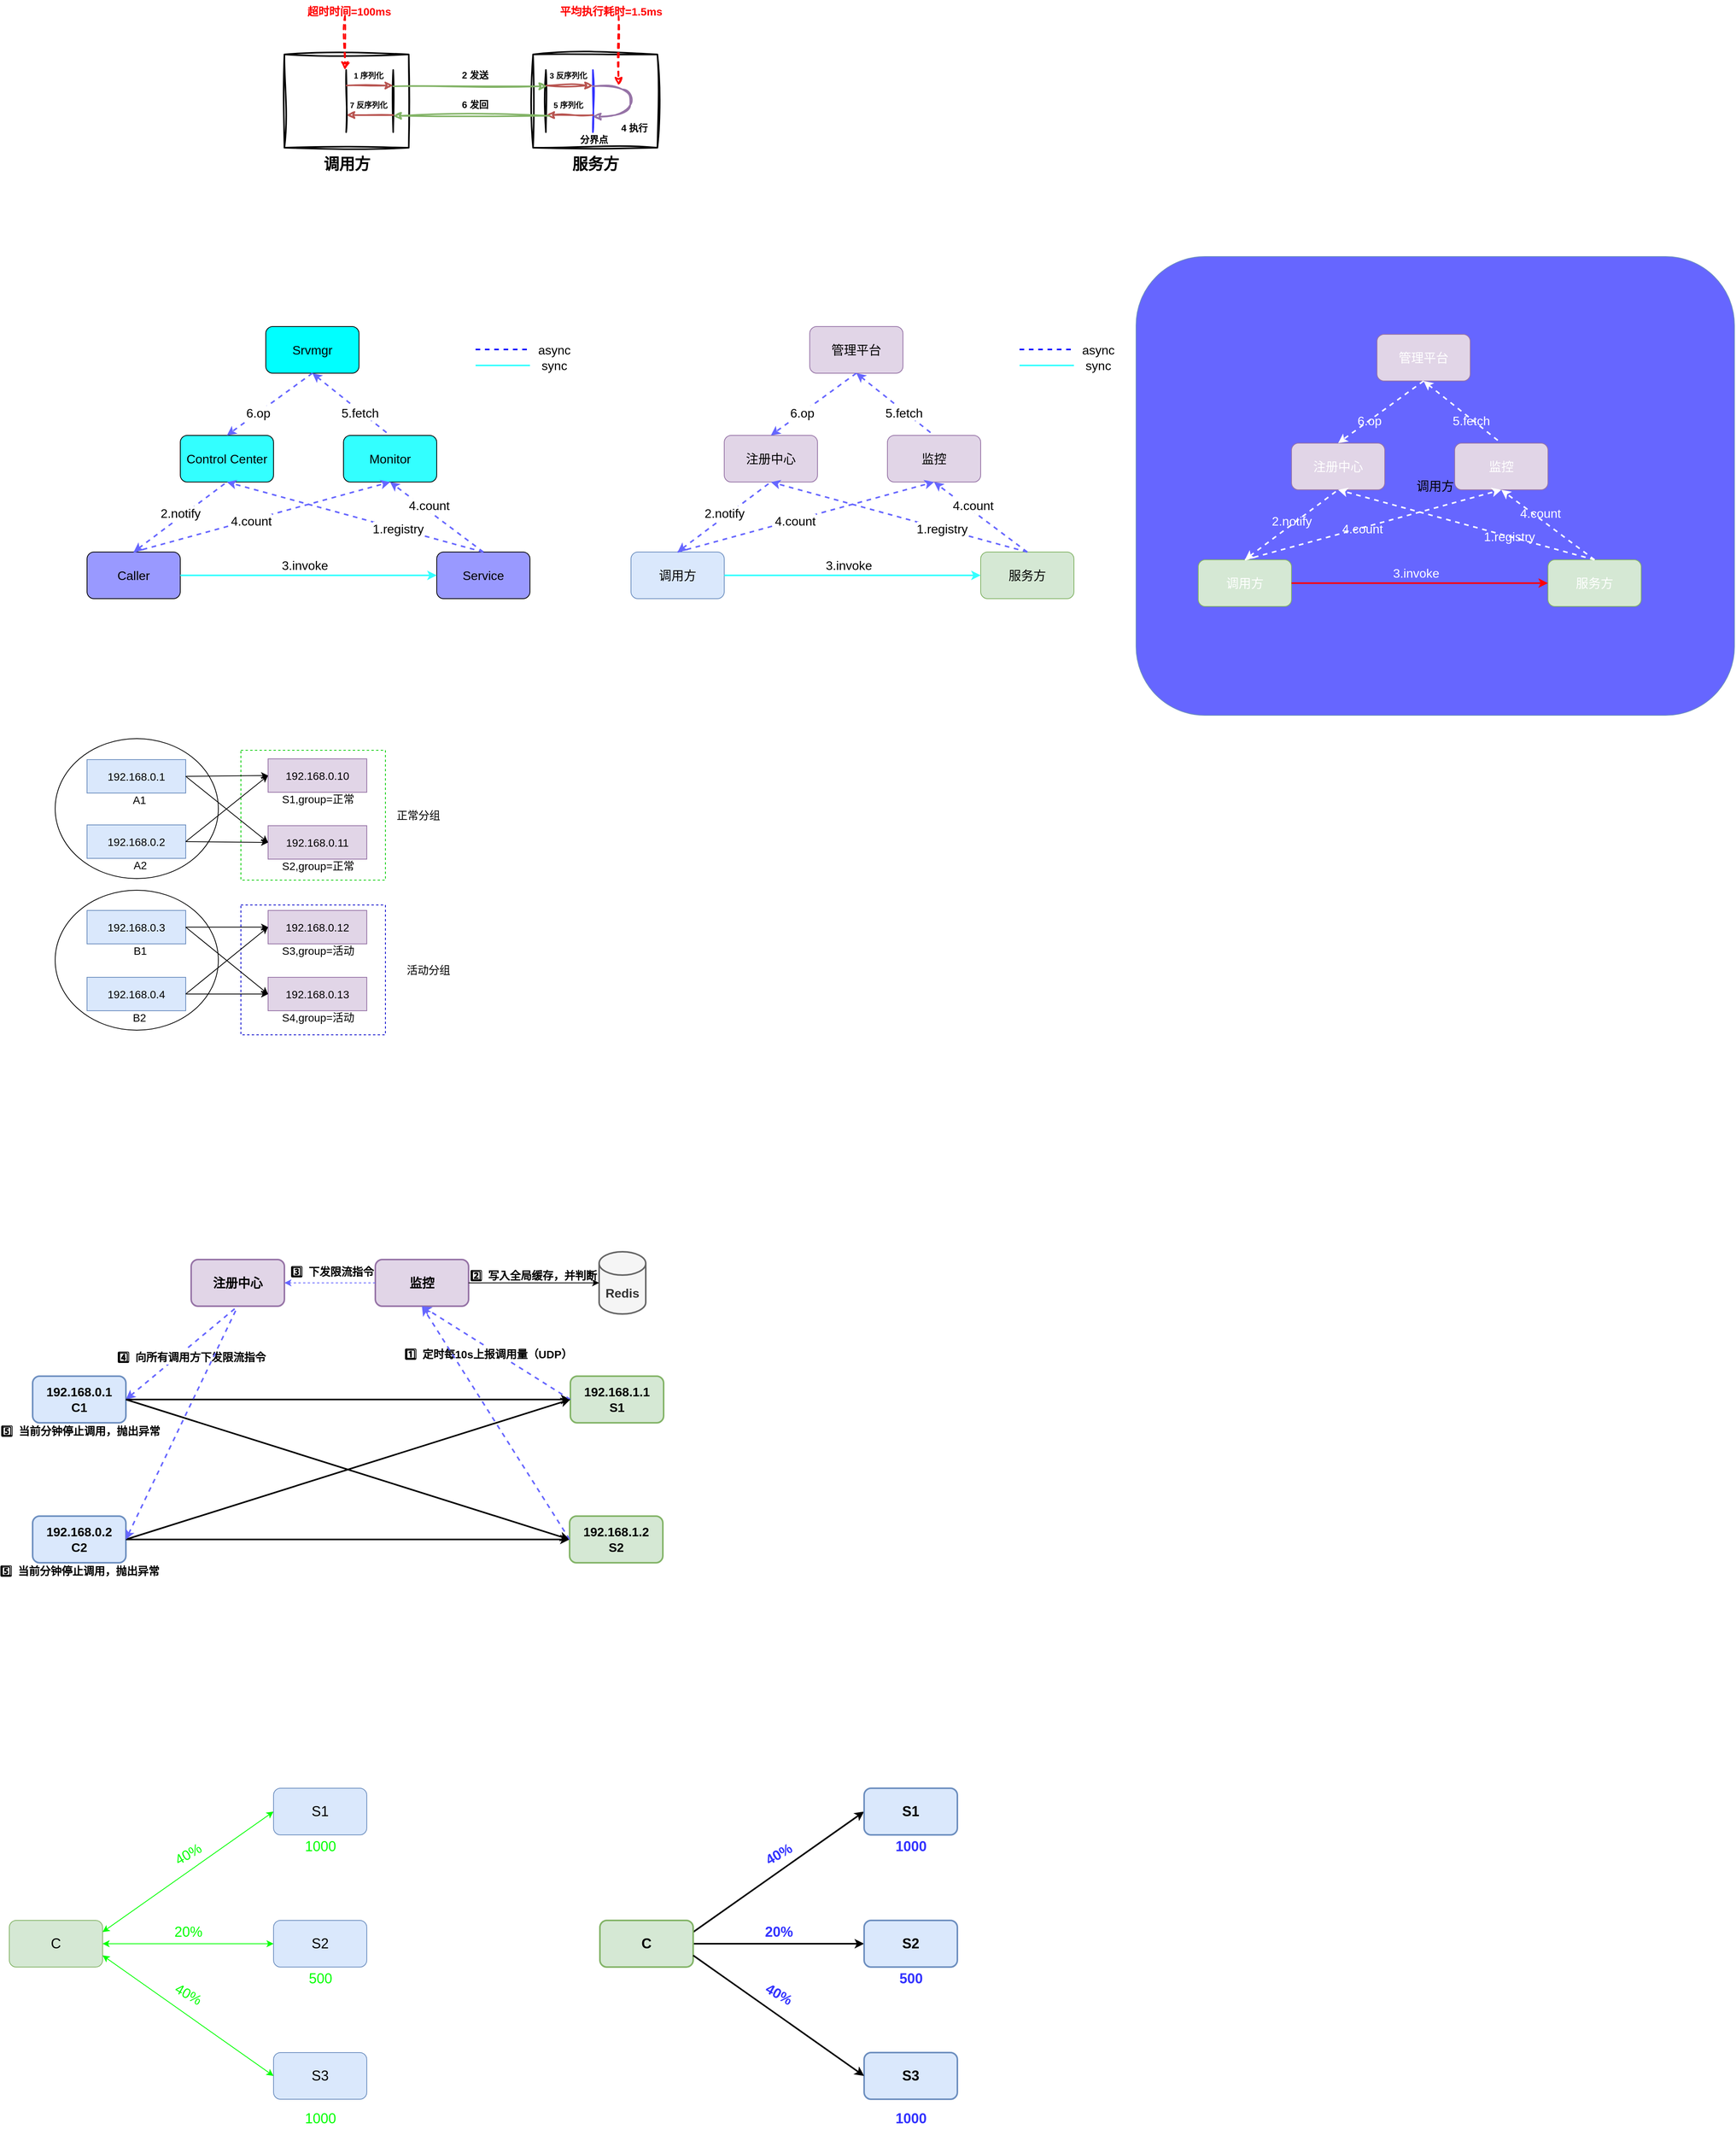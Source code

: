 <mxfile version="26.2.2">
  <diagram id="c6vPCQbDTAW3_hjepVWK" name="Page-1">
    <mxGraphModel dx="2068" dy="1526" grid="1" gridSize="10" guides="1" tooltips="1" connect="1" arrows="1" fold="1" page="0" pageScale="1" pageWidth="827" pageHeight="1169" math="0" shadow="0">
      <root>
        <mxCell id="0" />
        <mxCell id="1" parent="0" />
        <mxCell id="IMRiH2Jyy75GKOMvcvbp-24" value="调用方" style="rounded=1;whiteSpace=wrap;html=1;fillColor=#6666FF;fontSize=16;strokeColor=#6c8ebf;" parent="1" vertex="1">
          <mxGeometry x="1520" y="-50" width="770" height="590" as="geometry" />
        </mxCell>
        <mxCell id="qctzH7rqazo4ZXe9pNT--71" value="" style="ellipse;whiteSpace=wrap;html=1;fillColor=none;" parent="1" vertex="1">
          <mxGeometry x="129" y="765" width="210" height="180" as="geometry" />
        </mxCell>
        <mxCell id="qctzH7rqazo4ZXe9pNT--70" value="" style="ellipse;whiteSpace=wrap;html=1;fillColor=none;" parent="1" vertex="1">
          <mxGeometry x="129" y="570" width="210" height="180" as="geometry" />
        </mxCell>
        <mxCell id="nqajYnND2lpwk76EezyJ-1" value="Caller" style="rounded=1;whiteSpace=wrap;html=1;fillColor=#9999FF;fontSize=16;" parent="1" vertex="1">
          <mxGeometry x="170" y="330" width="120" height="60" as="geometry" />
        </mxCell>
        <mxCell id="nqajYnND2lpwk76EezyJ-2" value="Service" style="rounded=1;whiteSpace=wrap;html=1;fillColor=#9999FF;fontSize=16;" parent="1" vertex="1">
          <mxGeometry x="620" y="330" width="120" height="60" as="geometry" />
        </mxCell>
        <mxCell id="nqajYnND2lpwk76EezyJ-3" value="Control Center" style="rounded=1;whiteSpace=wrap;html=1;fillColor=#33FFFF;fontSize=16;" parent="1" vertex="1">
          <mxGeometry x="290" y="180" width="120" height="60" as="geometry" />
        </mxCell>
        <mxCell id="nqajYnND2lpwk76EezyJ-4" value="Monitor" style="rounded=1;whiteSpace=wrap;html=1;fillColor=#33FFFF;fontSize=16;" parent="1" vertex="1">
          <mxGeometry x="500" y="180" width="120" height="60" as="geometry" />
        </mxCell>
        <mxCell id="nqajYnND2lpwk76EezyJ-5" value="Srvmgr" style="rounded=1;whiteSpace=wrap;html=1;fillColor=#00FFFF;fontSize=16;" parent="1" vertex="1">
          <mxGeometry x="400" y="40" width="120" height="60" as="geometry" />
        </mxCell>
        <mxCell id="nqajYnND2lpwk76EezyJ-6" value="" style="endArrow=classic;html=1;fontSize=16;entryX=0.5;entryY=1;entryDx=0;entryDy=0;exitX=0.5;exitY=0;exitDx=0;exitDy=0;dashed=1;strokeWidth=2;strokeColor=#6666FF;" parent="1" source="nqajYnND2lpwk76EezyJ-2" target="nqajYnND2lpwk76EezyJ-3" edge="1">
          <mxGeometry width="50" height="50" relative="1" as="geometry">
            <mxPoint x="420" y="420" as="sourcePoint" />
            <mxPoint x="470" y="370" as="targetPoint" />
          </mxGeometry>
        </mxCell>
        <mxCell id="nqajYnND2lpwk76EezyJ-7" value="1.registry" style="text;html=1;align=center;verticalAlign=middle;resizable=0;points=[];labelBackgroundColor=#ffffff;fontSize=16;" parent="nqajYnND2lpwk76EezyJ-6" vertex="1" connectable="0">
          <mxGeometry x="0.066" y="-2" relative="1" as="geometry">
            <mxPoint x="65.06" y="19.82" as="offset" />
          </mxGeometry>
        </mxCell>
        <mxCell id="nqajYnND2lpwk76EezyJ-8" value="" style="endArrow=none;html=1;fontSize=16;entryX=0.5;entryY=1;entryDx=0;entryDy=0;exitX=0.5;exitY=0;exitDx=0;exitDy=0;dashed=1;strokeWidth=2;strokeColor=#6666FF;startArrow=classic;startFill=1;endFill=0;" parent="1" source="nqajYnND2lpwk76EezyJ-1" target="nqajYnND2lpwk76EezyJ-3" edge="1">
          <mxGeometry width="50" height="50" relative="1" as="geometry">
            <mxPoint x="630" y="370" as="sourcePoint" />
            <mxPoint x="360" y="250" as="targetPoint" />
          </mxGeometry>
        </mxCell>
        <mxCell id="nqajYnND2lpwk76EezyJ-9" value="2.notify" style="text;html=1;align=center;verticalAlign=middle;resizable=0;points=[];labelBackgroundColor=#ffffff;fontSize=16;" parent="nqajYnND2lpwk76EezyJ-8" vertex="1" connectable="0">
          <mxGeometry x="-0.653" y="3" relative="1" as="geometry">
            <mxPoint x="41" y="-32" as="offset" />
          </mxGeometry>
        </mxCell>
        <mxCell id="nqajYnND2lpwk76EezyJ-10" value="" style="endArrow=classic;html=1;fontSize=16;entryX=0;entryY=0.5;entryDx=0;entryDy=0;exitX=1;exitY=0.5;exitDx=0;exitDy=0;strokeWidth=2;strokeColor=#33FFFF;" parent="1" source="nqajYnND2lpwk76EezyJ-1" target="nqajYnND2lpwk76EezyJ-2" edge="1">
          <mxGeometry width="50" height="50" relative="1" as="geometry">
            <mxPoint x="690" y="340" as="sourcePoint" />
            <mxPoint x="360" y="250" as="targetPoint" />
          </mxGeometry>
        </mxCell>
        <mxCell id="nqajYnND2lpwk76EezyJ-11" value="3.invoke" style="text;html=1;align=center;verticalAlign=middle;resizable=0;points=[];labelBackgroundColor=#ffffff;fontSize=16;" parent="nqajYnND2lpwk76EezyJ-10" vertex="1" connectable="0">
          <mxGeometry x="0.066" y="-2" relative="1" as="geometry">
            <mxPoint x="-16" y="-15.0" as="offset" />
          </mxGeometry>
        </mxCell>
        <mxCell id="nqajYnND2lpwk76EezyJ-12" value="" style="endArrow=classic;html=1;fontSize=16;entryX=0.5;entryY=1;entryDx=0;entryDy=0;exitX=0.5;exitY=0;exitDx=0;exitDy=0;dashed=1;strokeWidth=2;strokeColor=#6666FF;" parent="1" source="nqajYnND2lpwk76EezyJ-1" target="nqajYnND2lpwk76EezyJ-4" edge="1">
          <mxGeometry width="50" height="50" relative="1" as="geometry">
            <mxPoint x="690" y="340" as="sourcePoint" />
            <mxPoint x="360" y="250" as="targetPoint" />
          </mxGeometry>
        </mxCell>
        <mxCell id="nqajYnND2lpwk76EezyJ-13" value="4.count" style="text;html=1;align=center;verticalAlign=middle;resizable=0;points=[];labelBackgroundColor=#ffffff;fontSize=16;" parent="nqajYnND2lpwk76EezyJ-12" vertex="1" connectable="0">
          <mxGeometry x="0.066" y="-2" relative="1" as="geometry">
            <mxPoint x="-26.11" y="5.96" as="offset" />
          </mxGeometry>
        </mxCell>
        <mxCell id="nqajYnND2lpwk76EezyJ-14" value="" style="endArrow=classic;html=1;fontSize=16;entryX=0.5;entryY=1;entryDx=0;entryDy=0;exitX=0.5;exitY=0;exitDx=0;exitDy=0;dashed=1;strokeWidth=2;strokeColor=#6666FF;" parent="1" source="nqajYnND2lpwk76EezyJ-2" target="nqajYnND2lpwk76EezyJ-4" edge="1">
          <mxGeometry width="50" height="50" relative="1" as="geometry">
            <mxPoint x="240" y="340" as="sourcePoint" />
            <mxPoint x="570" y="250" as="targetPoint" />
          </mxGeometry>
        </mxCell>
        <mxCell id="nqajYnND2lpwk76EezyJ-15" value="4.count" style="text;html=1;align=center;verticalAlign=middle;resizable=0;points=[];labelBackgroundColor=#ffffff;fontSize=16;" parent="nqajYnND2lpwk76EezyJ-14" vertex="1" connectable="0">
          <mxGeometry x="0.066" y="-2" relative="1" as="geometry">
            <mxPoint x="-7.2" y="-10.4" as="offset" />
          </mxGeometry>
        </mxCell>
        <mxCell id="nqajYnND2lpwk76EezyJ-16" value="" style="endArrow=classic;html=1;fontSize=16;entryX=0.5;entryY=0;entryDx=0;entryDy=0;exitX=0.5;exitY=1;exitDx=0;exitDy=0;dashed=1;strokeWidth=2;strokeColor=#6666FF;" parent="1" source="nqajYnND2lpwk76EezyJ-5" target="nqajYnND2lpwk76EezyJ-3" edge="1">
          <mxGeometry width="50" height="50" relative="1" as="geometry">
            <mxPoint x="690" y="340" as="sourcePoint" />
            <mxPoint x="360" y="250" as="targetPoint" />
          </mxGeometry>
        </mxCell>
        <mxCell id="nqajYnND2lpwk76EezyJ-17" value="6.op" style="text;html=1;align=center;verticalAlign=middle;resizable=0;points=[];labelBackgroundColor=#ffffff;fontSize=16;" parent="nqajYnND2lpwk76EezyJ-16" vertex="1" connectable="0">
          <mxGeometry x="0.066" y="-2" relative="1" as="geometry">
            <mxPoint x="-10.59" y="9.27" as="offset" />
          </mxGeometry>
        </mxCell>
        <mxCell id="nqajYnND2lpwk76EezyJ-18" value="" style="endArrow=none;html=1;fontSize=16;entryX=0.5;entryY=0;entryDx=0;entryDy=0;exitX=0.5;exitY=1;exitDx=0;exitDy=0;dashed=1;strokeWidth=2;strokeColor=#6666FF;startArrow=classic;startFill=1;endFill=0;" parent="1" source="nqajYnND2lpwk76EezyJ-5" target="nqajYnND2lpwk76EezyJ-4" edge="1">
          <mxGeometry width="50" height="50" relative="1" as="geometry">
            <mxPoint x="470" y="110" as="sourcePoint" />
            <mxPoint x="360" y="190" as="targetPoint" />
          </mxGeometry>
        </mxCell>
        <mxCell id="nqajYnND2lpwk76EezyJ-19" value="5.fetch" style="text;html=1;align=center;verticalAlign=middle;resizable=0;points=[];labelBackgroundColor=#ffffff;fontSize=16;" parent="nqajYnND2lpwk76EezyJ-18" vertex="1" connectable="0">
          <mxGeometry x="0.066" y="-2" relative="1" as="geometry">
            <mxPoint x="8.15" y="5.96" as="offset" />
          </mxGeometry>
        </mxCell>
        <mxCell id="kpHwbxMFUV27yNFj0fHA-5" value="" style="endArrow=none;html=1;fontSize=16;strokeWidth=2;strokeColor=#33FFFF;endFill=0;" parent="1" edge="1">
          <mxGeometry width="50" height="50" relative="1" as="geometry">
            <mxPoint x="670" y="90" as="sourcePoint" />
            <mxPoint x="740" y="90" as="targetPoint" />
          </mxGeometry>
        </mxCell>
        <mxCell id="kpHwbxMFUV27yNFj0fHA-6" value="sync" style="text;html=1;align=center;verticalAlign=middle;resizable=0;points=[];labelBackgroundColor=#ffffff;fontSize=16;" parent="kpHwbxMFUV27yNFj0fHA-5" vertex="1" connectable="0">
          <mxGeometry x="0.066" y="-2" relative="1" as="geometry">
            <mxPoint x="63" y="-2.0" as="offset" />
          </mxGeometry>
        </mxCell>
        <mxCell id="kpHwbxMFUV27yNFj0fHA-7" value="" style="endArrow=none;html=1;fontSize=16;strokeWidth=2;strokeColor=#0000FF;endFill=0;dashed=1;" parent="1" edge="1">
          <mxGeometry width="50" height="50" relative="1" as="geometry">
            <mxPoint x="670" y="69.5" as="sourcePoint" />
            <mxPoint x="740" y="69.5" as="targetPoint" />
          </mxGeometry>
        </mxCell>
        <mxCell id="kpHwbxMFUV27yNFj0fHA-8" value="async" style="text;html=1;align=center;verticalAlign=middle;resizable=0;points=[];labelBackgroundColor=#ffffff;fontSize=16;" parent="kpHwbxMFUV27yNFj0fHA-7" vertex="1" connectable="0">
          <mxGeometry x="0.066" y="-2" relative="1" as="geometry">
            <mxPoint x="63" y="-2.0" as="offset" />
          </mxGeometry>
        </mxCell>
        <mxCell id="qctzH7rqazo4ZXe9pNT--1" value="调用方" style="rounded=1;whiteSpace=wrap;html=1;fillColor=#dae8fc;fontSize=16;strokeColor=#6c8ebf;" parent="1" vertex="1">
          <mxGeometry x="870" y="330" width="120" height="60" as="geometry" />
        </mxCell>
        <mxCell id="qctzH7rqazo4ZXe9pNT--2" value="服务方" style="rounded=1;whiteSpace=wrap;html=1;fillColor=#d5e8d4;fontSize=16;strokeColor=#82b366;" parent="1" vertex="1">
          <mxGeometry x="1320" y="330" width="120" height="60" as="geometry" />
        </mxCell>
        <mxCell id="qctzH7rqazo4ZXe9pNT--3" value="注册中心" style="rounded=1;whiteSpace=wrap;html=1;fillColor=#e1d5e7;fontSize=16;strokeColor=#9673a6;" parent="1" vertex="1">
          <mxGeometry x="990" y="180" width="120" height="60" as="geometry" />
        </mxCell>
        <mxCell id="qctzH7rqazo4ZXe9pNT--4" value="监控" style="rounded=1;whiteSpace=wrap;html=1;fillColor=#e1d5e7;fontSize=16;strokeColor=#9673a6;" parent="1" vertex="1">
          <mxGeometry x="1200" y="180" width="120" height="60" as="geometry" />
        </mxCell>
        <mxCell id="qctzH7rqazo4ZXe9pNT--5" value="管理平台" style="rounded=1;whiteSpace=wrap;html=1;fillColor=#e1d5e7;fontSize=16;strokeColor=#9673a6;" parent="1" vertex="1">
          <mxGeometry x="1100" y="40" width="120" height="60" as="geometry" />
        </mxCell>
        <mxCell id="qctzH7rqazo4ZXe9pNT--6" value="" style="endArrow=classic;html=1;fontSize=16;entryX=0.5;entryY=1;entryDx=0;entryDy=0;exitX=0.5;exitY=0;exitDx=0;exitDy=0;dashed=1;strokeWidth=2;strokeColor=#6666FF;" parent="1" source="qctzH7rqazo4ZXe9pNT--2" target="qctzH7rqazo4ZXe9pNT--3" edge="1">
          <mxGeometry width="50" height="50" relative="1" as="geometry">
            <mxPoint x="1120" y="420" as="sourcePoint" />
            <mxPoint x="1170" y="370" as="targetPoint" />
          </mxGeometry>
        </mxCell>
        <mxCell id="qctzH7rqazo4ZXe9pNT--7" value="1.registry" style="text;html=1;align=center;verticalAlign=middle;resizable=0;points=[];labelBackgroundColor=#ffffff;fontSize=16;" parent="qctzH7rqazo4ZXe9pNT--6" vertex="1" connectable="0">
          <mxGeometry x="0.066" y="-2" relative="1" as="geometry">
            <mxPoint x="65.06" y="19.82" as="offset" />
          </mxGeometry>
        </mxCell>
        <mxCell id="qctzH7rqazo4ZXe9pNT--8" value="" style="endArrow=none;html=1;fontSize=16;entryX=0.5;entryY=1;entryDx=0;entryDy=0;exitX=0.5;exitY=0;exitDx=0;exitDy=0;dashed=1;strokeWidth=2;strokeColor=#6666FF;startArrow=classic;startFill=1;endFill=0;" parent="1" source="qctzH7rqazo4ZXe9pNT--1" target="qctzH7rqazo4ZXe9pNT--3" edge="1">
          <mxGeometry width="50" height="50" relative="1" as="geometry">
            <mxPoint x="1330" y="370" as="sourcePoint" />
            <mxPoint x="1060" y="250" as="targetPoint" />
          </mxGeometry>
        </mxCell>
        <mxCell id="qctzH7rqazo4ZXe9pNT--9" value="2.notify" style="text;html=1;align=center;verticalAlign=middle;resizable=0;points=[];labelBackgroundColor=#ffffff;fontSize=16;" parent="qctzH7rqazo4ZXe9pNT--8" vertex="1" connectable="0">
          <mxGeometry x="-0.653" y="3" relative="1" as="geometry">
            <mxPoint x="41" y="-32" as="offset" />
          </mxGeometry>
        </mxCell>
        <mxCell id="qctzH7rqazo4ZXe9pNT--10" value="" style="endArrow=classic;html=1;fontSize=16;entryX=0;entryY=0.5;entryDx=0;entryDy=0;exitX=1;exitY=0.5;exitDx=0;exitDy=0;strokeWidth=2;strokeColor=#33FFFF;" parent="1" source="qctzH7rqazo4ZXe9pNT--1" target="qctzH7rqazo4ZXe9pNT--2" edge="1">
          <mxGeometry width="50" height="50" relative="1" as="geometry">
            <mxPoint x="1390" y="340" as="sourcePoint" />
            <mxPoint x="1060" y="250" as="targetPoint" />
          </mxGeometry>
        </mxCell>
        <mxCell id="qctzH7rqazo4ZXe9pNT--11" value="3.invoke" style="text;html=1;align=center;verticalAlign=middle;resizable=0;points=[];labelBackgroundColor=#ffffff;fontSize=16;" parent="qctzH7rqazo4ZXe9pNT--10" vertex="1" connectable="0">
          <mxGeometry x="0.066" y="-2" relative="1" as="geometry">
            <mxPoint x="-16" y="-15.0" as="offset" />
          </mxGeometry>
        </mxCell>
        <mxCell id="qctzH7rqazo4ZXe9pNT--12" value="" style="endArrow=classic;html=1;fontSize=16;entryX=0.5;entryY=1;entryDx=0;entryDy=0;exitX=0.5;exitY=0;exitDx=0;exitDy=0;dashed=1;strokeWidth=2;strokeColor=#6666FF;" parent="1" source="qctzH7rqazo4ZXe9pNT--1" target="qctzH7rqazo4ZXe9pNT--4" edge="1">
          <mxGeometry width="50" height="50" relative="1" as="geometry">
            <mxPoint x="1390" y="340" as="sourcePoint" />
            <mxPoint x="1060" y="250" as="targetPoint" />
          </mxGeometry>
        </mxCell>
        <mxCell id="qctzH7rqazo4ZXe9pNT--13" value="4.count" style="text;html=1;align=center;verticalAlign=middle;resizable=0;points=[];labelBackgroundColor=#ffffff;fontSize=16;" parent="qctzH7rqazo4ZXe9pNT--12" vertex="1" connectable="0">
          <mxGeometry x="0.066" y="-2" relative="1" as="geometry">
            <mxPoint x="-26.11" y="5.96" as="offset" />
          </mxGeometry>
        </mxCell>
        <mxCell id="qctzH7rqazo4ZXe9pNT--14" value="" style="endArrow=classic;html=1;fontSize=16;entryX=0.5;entryY=1;entryDx=0;entryDy=0;exitX=0.5;exitY=0;exitDx=0;exitDy=0;dashed=1;strokeWidth=2;strokeColor=#6666FF;" parent="1" source="qctzH7rqazo4ZXe9pNT--2" target="qctzH7rqazo4ZXe9pNT--4" edge="1">
          <mxGeometry width="50" height="50" relative="1" as="geometry">
            <mxPoint x="940" y="340" as="sourcePoint" />
            <mxPoint x="1270" y="250" as="targetPoint" />
          </mxGeometry>
        </mxCell>
        <mxCell id="qctzH7rqazo4ZXe9pNT--15" value="4.count" style="text;html=1;align=center;verticalAlign=middle;resizable=0;points=[];labelBackgroundColor=#ffffff;fontSize=16;" parent="qctzH7rqazo4ZXe9pNT--14" vertex="1" connectable="0">
          <mxGeometry x="0.066" y="-2" relative="1" as="geometry">
            <mxPoint x="-7.2" y="-10.4" as="offset" />
          </mxGeometry>
        </mxCell>
        <mxCell id="qctzH7rqazo4ZXe9pNT--16" value="" style="endArrow=classic;html=1;fontSize=16;entryX=0.5;entryY=0;entryDx=0;entryDy=0;exitX=0.5;exitY=1;exitDx=0;exitDy=0;dashed=1;strokeWidth=2;strokeColor=#6666FF;" parent="1" source="qctzH7rqazo4ZXe9pNT--5" target="qctzH7rqazo4ZXe9pNT--3" edge="1">
          <mxGeometry width="50" height="50" relative="1" as="geometry">
            <mxPoint x="1390" y="340" as="sourcePoint" />
            <mxPoint x="1060" y="250" as="targetPoint" />
          </mxGeometry>
        </mxCell>
        <mxCell id="qctzH7rqazo4ZXe9pNT--17" value="6.op" style="text;html=1;align=center;verticalAlign=middle;resizable=0;points=[];labelBackgroundColor=#ffffff;fontSize=16;" parent="qctzH7rqazo4ZXe9pNT--16" vertex="1" connectable="0">
          <mxGeometry x="0.066" y="-2" relative="1" as="geometry">
            <mxPoint x="-10.59" y="9.27" as="offset" />
          </mxGeometry>
        </mxCell>
        <mxCell id="qctzH7rqazo4ZXe9pNT--18" value="" style="endArrow=none;html=1;fontSize=16;entryX=0.5;entryY=0;entryDx=0;entryDy=0;exitX=0.5;exitY=1;exitDx=0;exitDy=0;dashed=1;strokeWidth=2;strokeColor=#6666FF;startArrow=classic;startFill=1;endFill=0;" parent="1" source="qctzH7rqazo4ZXe9pNT--5" target="qctzH7rqazo4ZXe9pNT--4" edge="1">
          <mxGeometry width="50" height="50" relative="1" as="geometry">
            <mxPoint x="1170" y="110" as="sourcePoint" />
            <mxPoint x="1060" y="190" as="targetPoint" />
          </mxGeometry>
        </mxCell>
        <mxCell id="qctzH7rqazo4ZXe9pNT--19" value="5.fetch" style="text;html=1;align=center;verticalAlign=middle;resizable=0;points=[];labelBackgroundColor=#ffffff;fontSize=16;" parent="qctzH7rqazo4ZXe9pNT--18" vertex="1" connectable="0">
          <mxGeometry x="0.066" y="-2" relative="1" as="geometry">
            <mxPoint x="8.15" y="5.96" as="offset" />
          </mxGeometry>
        </mxCell>
        <mxCell id="qctzH7rqazo4ZXe9pNT--20" value="" style="endArrow=none;html=1;fontSize=16;strokeWidth=2;strokeColor=#33FFFF;endFill=0;" parent="1" edge="1">
          <mxGeometry width="50" height="50" relative="1" as="geometry">
            <mxPoint x="1370" y="90" as="sourcePoint" />
            <mxPoint x="1440" y="90" as="targetPoint" />
          </mxGeometry>
        </mxCell>
        <mxCell id="qctzH7rqazo4ZXe9pNT--21" value="sync" style="text;html=1;align=center;verticalAlign=middle;resizable=0;points=[];labelBackgroundColor=#ffffff;fontSize=16;" parent="qctzH7rqazo4ZXe9pNT--20" vertex="1" connectable="0">
          <mxGeometry x="0.066" y="-2" relative="1" as="geometry">
            <mxPoint x="63" y="-2.0" as="offset" />
          </mxGeometry>
        </mxCell>
        <mxCell id="qctzH7rqazo4ZXe9pNT--22" value="" style="endArrow=none;html=1;fontSize=16;strokeWidth=2;strokeColor=#0000FF;endFill=0;dashed=1;" parent="1" edge="1">
          <mxGeometry width="50" height="50" relative="1" as="geometry">
            <mxPoint x="1370" y="69.5" as="sourcePoint" />
            <mxPoint x="1440" y="69.5" as="targetPoint" />
          </mxGeometry>
        </mxCell>
        <mxCell id="qctzH7rqazo4ZXe9pNT--23" value="async" style="text;html=1;align=center;verticalAlign=middle;resizable=0;points=[];labelBackgroundColor=#ffffff;fontSize=16;" parent="qctzH7rqazo4ZXe9pNT--22" vertex="1" connectable="0">
          <mxGeometry x="0.066" y="-2" relative="1" as="geometry">
            <mxPoint x="63" y="-2.0" as="offset" />
          </mxGeometry>
        </mxCell>
        <mxCell id="qctzH7rqazo4ZXe9pNT--25" value="" style="rounded=0;whiteSpace=wrap;html=1;fontSize=14;fillColor=none;dashed=1;strokeColor=#0000CC;" parent="1" vertex="1">
          <mxGeometry x="368" y="784" width="186" height="167" as="geometry" />
        </mxCell>
        <mxCell id="qctzH7rqazo4ZXe9pNT--26" value="" style="rounded=0;whiteSpace=wrap;html=1;fontSize=14;fillColor=none;dashed=1;strokeColor=#00CC00;" parent="1" vertex="1">
          <mxGeometry x="368" y="585" width="186" height="167" as="geometry" />
        </mxCell>
        <mxCell id="qctzH7rqazo4ZXe9pNT--27" value="" style="group" parent="1" vertex="1" connectable="0">
          <mxGeometry x="170" y="597" width="127" height="62" as="geometry" />
        </mxCell>
        <mxCell id="qctzH7rqazo4ZXe9pNT--28" value="192.168.0.1" style="rounded=0;whiteSpace=wrap;html=1;fontSize=14;fillColor=#dae8fc;strokeColor=#6c8ebf;" parent="qctzH7rqazo4ZXe9pNT--27" vertex="1">
          <mxGeometry width="127" height="43" as="geometry" />
        </mxCell>
        <mxCell id="qctzH7rqazo4ZXe9pNT--29" value="A1" style="text;html=1;align=center;verticalAlign=middle;resizable=0;points=[];autosize=1;strokeColor=none;fillColor=none;fontSize=14;" parent="qctzH7rqazo4ZXe9pNT--27" vertex="1">
          <mxGeometry x="53.5" y="41" width="27" height="21" as="geometry" />
        </mxCell>
        <mxCell id="qctzH7rqazo4ZXe9pNT--30" value="" style="group" parent="1" vertex="1" connectable="0">
          <mxGeometry x="170" y="791" width="127" height="62" as="geometry" />
        </mxCell>
        <mxCell id="qctzH7rqazo4ZXe9pNT--31" value="192.168.0.3" style="rounded=0;whiteSpace=wrap;html=1;fontSize=14;fillColor=#dae8fc;strokeColor=#6c8ebf;" parent="qctzH7rqazo4ZXe9pNT--30" vertex="1">
          <mxGeometry width="127" height="43" as="geometry" />
        </mxCell>
        <mxCell id="qctzH7rqazo4ZXe9pNT--32" value="B1" style="text;html=1;align=center;verticalAlign=middle;resizable=0;points=[];autosize=1;strokeColor=none;fillColor=none;fontSize=14;" parent="qctzH7rqazo4ZXe9pNT--30" vertex="1">
          <mxGeometry x="52.5" y="42" width="30" height="20" as="geometry" />
        </mxCell>
        <mxCell id="qctzH7rqazo4ZXe9pNT--33" value="" style="group" parent="1" vertex="1" connectable="0">
          <mxGeometry x="403" y="596" width="127" height="62" as="geometry" />
        </mxCell>
        <mxCell id="qctzH7rqazo4ZXe9pNT--34" value="192.168.0.10" style="rounded=0;whiteSpace=wrap;html=1;fontSize=14;fillColor=#e1d5e7;strokeColor=#9673a6;" parent="qctzH7rqazo4ZXe9pNT--33" vertex="1">
          <mxGeometry width="127" height="43" as="geometry" />
        </mxCell>
        <mxCell id="qctzH7rqazo4ZXe9pNT--35" value="S1,group=正常" style="text;html=1;align=center;verticalAlign=middle;resizable=0;points=[];autosize=1;strokeColor=none;fillColor=none;fontSize=14;" parent="qctzH7rqazo4ZXe9pNT--33" vertex="1">
          <mxGeometry x="12" y="41" width="103" height="21" as="geometry" />
        </mxCell>
        <mxCell id="qctzH7rqazo4ZXe9pNT--36" value="" style="group" parent="1" vertex="1" connectable="0">
          <mxGeometry x="403" y="682" width="127" height="62" as="geometry" />
        </mxCell>
        <mxCell id="qctzH7rqazo4ZXe9pNT--37" value="192.168.0.11" style="rounded=0;whiteSpace=wrap;html=1;fontSize=14;fillColor=#e1d5e7;strokeColor=#9673a6;" parent="qctzH7rqazo4ZXe9pNT--36" vertex="1">
          <mxGeometry width="127" height="43" as="geometry" />
        </mxCell>
        <mxCell id="qctzH7rqazo4ZXe9pNT--38" value="S2,group=正常" style="text;html=1;align=center;verticalAlign=middle;resizable=0;points=[];autosize=1;strokeColor=none;fillColor=none;fontSize=14;" parent="qctzH7rqazo4ZXe9pNT--36" vertex="1">
          <mxGeometry x="12" y="41" width="103" height="21" as="geometry" />
        </mxCell>
        <mxCell id="qctzH7rqazo4ZXe9pNT--39" value="" style="group" parent="1" vertex="1" connectable="0">
          <mxGeometry x="403" y="791" width="127" height="62" as="geometry" />
        </mxCell>
        <mxCell id="qctzH7rqazo4ZXe9pNT--40" value="192.168.0.12" style="rounded=0;whiteSpace=wrap;html=1;fontSize=14;fillColor=#e1d5e7;strokeColor=#9673a6;" parent="qctzH7rqazo4ZXe9pNT--39" vertex="1">
          <mxGeometry width="127" height="43" as="geometry" />
        </mxCell>
        <mxCell id="qctzH7rqazo4ZXe9pNT--41" value="S3,group=活动" style="text;html=1;align=center;verticalAlign=middle;resizable=0;points=[];autosize=1;strokeColor=none;fillColor=none;fontSize=14;" parent="qctzH7rqazo4ZXe9pNT--39" vertex="1">
          <mxGeometry x="12.5" y="41" width="103" height="21" as="geometry" />
        </mxCell>
        <mxCell id="qctzH7rqazo4ZXe9pNT--42" value="" style="group" parent="1" vertex="1" connectable="0">
          <mxGeometry x="403" y="877" width="127" height="62" as="geometry" />
        </mxCell>
        <mxCell id="qctzH7rqazo4ZXe9pNT--43" value="192.168.0.13" style="rounded=0;whiteSpace=wrap;html=1;fontSize=14;fillColor=#e1d5e7;strokeColor=#9673a6;" parent="qctzH7rqazo4ZXe9pNT--42" vertex="1">
          <mxGeometry width="127" height="43" as="geometry" />
        </mxCell>
        <mxCell id="qctzH7rqazo4ZXe9pNT--44" value="S4,group=活动" style="text;html=1;align=center;verticalAlign=middle;resizable=0;points=[];autosize=1;strokeColor=none;fillColor=none;fontSize=14;" parent="qctzH7rqazo4ZXe9pNT--42" vertex="1">
          <mxGeometry x="12.5" y="41" width="103" height="21" as="geometry" />
        </mxCell>
        <mxCell id="qctzH7rqazo4ZXe9pNT--45" value="" style="endArrow=classic;html=1;rounded=0;fontSize=14;exitX=1;exitY=0.5;exitDx=0;exitDy=0;entryX=0;entryY=0.5;entryDx=0;entryDy=0;" parent="1" source="qctzH7rqazo4ZXe9pNT--28" target="qctzH7rqazo4ZXe9pNT--34" edge="1">
          <mxGeometry width="50" height="50" relative="1" as="geometry">
            <mxPoint x="348" y="562" as="sourcePoint" />
            <mxPoint x="398" y="512" as="targetPoint" />
          </mxGeometry>
        </mxCell>
        <mxCell id="qctzH7rqazo4ZXe9pNT--46" value="" style="endArrow=classic;html=1;rounded=0;fontSize=14;exitX=1;exitY=0.5;exitDx=0;exitDy=0;entryX=0;entryY=0.5;entryDx=0;entryDy=0;" parent="1" source="qctzH7rqazo4ZXe9pNT--28" target="qctzH7rqazo4ZXe9pNT--37" edge="1">
          <mxGeometry width="50" height="50" relative="1" as="geometry">
            <mxPoint x="307" y="682.5" as="sourcePoint" />
            <mxPoint x="413" y="627.5" as="targetPoint" />
          </mxGeometry>
        </mxCell>
        <mxCell id="qctzH7rqazo4ZXe9pNT--47" value="" style="endArrow=classic;html=1;rounded=0;fontSize=14;exitX=1;exitY=0.5;exitDx=0;exitDy=0;entryX=0;entryY=0.5;entryDx=0;entryDy=0;strokeColor=#000000;" parent="1" source="qctzH7rqazo4ZXe9pNT--31" target="qctzH7rqazo4ZXe9pNT--40" edge="1">
          <mxGeometry width="50" height="50" relative="1" as="geometry">
            <mxPoint x="307" y="701.5" as="sourcePoint" />
            <mxPoint x="413" y="732.5" as="targetPoint" />
          </mxGeometry>
        </mxCell>
        <mxCell id="qctzH7rqazo4ZXe9pNT--48" value="" style="endArrow=classic;html=1;rounded=0;fontSize=14;exitX=1;exitY=0.5;exitDx=0;exitDy=0;entryX=0;entryY=0.5;entryDx=0;entryDy=0;strokeColor=#000000;" parent="1" source="qctzH7rqazo4ZXe9pNT--31" target="qctzH7rqazo4ZXe9pNT--43" edge="1">
          <mxGeometry width="50" height="50" relative="1" as="geometry">
            <mxPoint x="307" y="856.5" as="sourcePoint" />
            <mxPoint x="413" y="822.5" as="targetPoint" />
          </mxGeometry>
        </mxCell>
        <mxCell id="qctzH7rqazo4ZXe9pNT--49" value="正常分组" style="text;html=1;align=center;verticalAlign=middle;resizable=0;points=[];autosize=1;strokeColor=none;fillColor=none;fontSize=14;" parent="1" vertex="1">
          <mxGeometry x="563" y="658" width="66" height="21" as="geometry" />
        </mxCell>
        <mxCell id="qctzH7rqazo4ZXe9pNT--50" value="活动分组" style="text;html=1;align=center;verticalAlign=middle;resizable=0;points=[];autosize=1;strokeColor=none;fillColor=none;fontSize=14;" parent="1" vertex="1">
          <mxGeometry x="576" y="857" width="66" height="21" as="geometry" />
        </mxCell>
        <mxCell id="qctzH7rqazo4ZXe9pNT--57" value="" style="group" parent="1" vertex="1" connectable="0">
          <mxGeometry x="170" y="681" width="127" height="62" as="geometry" />
        </mxCell>
        <mxCell id="qctzH7rqazo4ZXe9pNT--58" value="192.168.0.2" style="rounded=0;whiteSpace=wrap;html=1;fontSize=14;fillColor=#dae8fc;strokeColor=#6c8ebf;" parent="qctzH7rqazo4ZXe9pNT--57" vertex="1">
          <mxGeometry width="127" height="43" as="geometry" />
        </mxCell>
        <mxCell id="qctzH7rqazo4ZXe9pNT--59" value="A2" style="text;html=1;align=center;verticalAlign=middle;resizable=0;points=[];autosize=1;strokeColor=none;fillColor=none;fontSize=14;" parent="qctzH7rqazo4ZXe9pNT--57" vertex="1">
          <mxGeometry x="52.5" y="42" width="30" height="20" as="geometry" />
        </mxCell>
        <mxCell id="qctzH7rqazo4ZXe9pNT--60" value="" style="endArrow=classic;html=1;rounded=0;fontSize=14;exitX=1;exitY=0.5;exitDx=0;exitDy=0;entryX=0;entryY=0.5;entryDx=0;entryDy=0;" parent="1" source="qctzH7rqazo4ZXe9pNT--58" target="qctzH7rqazo4ZXe9pNT--34" edge="1">
          <mxGeometry width="50" height="50" relative="1" as="geometry">
            <mxPoint x="307" y="628.5" as="sourcePoint" />
            <mxPoint x="413" y="627.5" as="targetPoint" />
          </mxGeometry>
        </mxCell>
        <mxCell id="qctzH7rqazo4ZXe9pNT--61" value="" style="endArrow=classic;html=1;rounded=0;fontSize=14;exitX=1;exitY=0.5;exitDx=0;exitDy=0;entryX=0;entryY=0.5;entryDx=0;entryDy=0;" parent="1" source="qctzH7rqazo4ZXe9pNT--58" target="qctzH7rqazo4ZXe9pNT--37" edge="1">
          <mxGeometry width="50" height="50" relative="1" as="geometry">
            <mxPoint x="307" y="628.5" as="sourcePoint" />
            <mxPoint x="413" y="713.5" as="targetPoint" />
          </mxGeometry>
        </mxCell>
        <mxCell id="qctzH7rqazo4ZXe9pNT--62" value="" style="group" parent="1" vertex="1" connectable="0">
          <mxGeometry x="170" y="877" width="127" height="62" as="geometry" />
        </mxCell>
        <mxCell id="qctzH7rqazo4ZXe9pNT--63" value="192.168.0.4" style="rounded=0;whiteSpace=wrap;html=1;fontSize=14;fillColor=#dae8fc;strokeColor=#6c8ebf;" parent="qctzH7rqazo4ZXe9pNT--62" vertex="1">
          <mxGeometry width="127" height="43" as="geometry" />
        </mxCell>
        <mxCell id="qctzH7rqazo4ZXe9pNT--64" value="B2" style="text;html=1;align=center;verticalAlign=middle;resizable=0;points=[];autosize=1;strokeColor=none;fillColor=none;fontSize=14;" parent="qctzH7rqazo4ZXe9pNT--62" vertex="1">
          <mxGeometry x="53.5" y="41" width="27" height="21" as="geometry" />
        </mxCell>
        <mxCell id="qctzH7rqazo4ZXe9pNT--65" value="" style="endArrow=classic;html=1;rounded=0;fontSize=14;exitX=1;exitY=0.5;exitDx=0;exitDy=0;entryX=0;entryY=0.5;entryDx=0;entryDy=0;strokeColor=#000000;" parent="1" source="qctzH7rqazo4ZXe9pNT--63" target="qctzH7rqazo4ZXe9pNT--40" edge="1">
          <mxGeometry width="50" height="50" relative="1" as="geometry">
            <mxPoint x="307" y="822.5" as="sourcePoint" />
            <mxPoint x="413" y="822.5" as="targetPoint" />
          </mxGeometry>
        </mxCell>
        <mxCell id="qctzH7rqazo4ZXe9pNT--66" value="" style="endArrow=classic;html=1;rounded=0;fontSize=14;exitX=1;exitY=0.5;exitDx=0;exitDy=0;entryX=0;entryY=0.5;entryDx=0;entryDy=0;strokeColor=#000000;" parent="1" source="qctzH7rqazo4ZXe9pNT--63" target="qctzH7rqazo4ZXe9pNT--43" edge="1">
          <mxGeometry width="50" height="50" relative="1" as="geometry">
            <mxPoint x="307" y="822.5" as="sourcePoint" />
            <mxPoint x="413" y="908.5" as="targetPoint" />
          </mxGeometry>
        </mxCell>
        <mxCell id="Z84fSyqLUMB_H-DxXF72-1" value="192.168.0.1&lt;br&gt;C1" style="rounded=1;whiteSpace=wrap;html=1;fillColor=#dae8fc;fontSize=16;strokeColor=#6c8ebf;strokeWidth=2;fontStyle=1" parent="1" vertex="1">
          <mxGeometry x="100" y="1390" width="120" height="60" as="geometry" />
        </mxCell>
        <mxCell id="Z84fSyqLUMB_H-DxXF72-2" value="192.168.1.1&lt;br&gt;S1" style="rounded=1;whiteSpace=wrap;html=1;fillColor=#d5e8d4;fontSize=16;strokeColor=#82b366;strokeWidth=2;fontStyle=1" parent="1" vertex="1">
          <mxGeometry x="792" y="1390" width="120" height="60" as="geometry" />
        </mxCell>
        <mxCell id="Z84fSyqLUMB_H-DxXF72-3" value="注册中心" style="rounded=1;whiteSpace=wrap;html=1;fillColor=#e1d5e7;fontSize=16;strokeColor=#9673a6;strokeWidth=2;fontStyle=1" parent="1" vertex="1">
          <mxGeometry x="304" y="1240" width="120" height="60" as="geometry" />
        </mxCell>
        <mxCell id="Z84fSyqLUMB_H-DxXF72-4" value="监控" style="rounded=1;whiteSpace=wrap;html=1;fillColor=#e1d5e7;fontSize=16;strokeColor=#9673a6;strokeWidth=2;fontStyle=1" parent="1" vertex="1">
          <mxGeometry x="541" y="1240" width="120" height="60" as="geometry" />
        </mxCell>
        <mxCell id="Z84fSyqLUMB_H-DxXF72-8" value="" style="endArrow=none;html=1;fontSize=16;entryX=0.5;entryY=1;entryDx=0;entryDy=0;exitX=1;exitY=0.5;exitDx=0;exitDy=0;dashed=1;strokeWidth=2;strokeColor=#6666FF;startArrow=classic;startFill=1;endFill=0;fontStyle=0" parent="1" source="Z84fSyqLUMB_H-DxXF72-1" target="Z84fSyqLUMB_H-DxXF72-3" edge="1">
          <mxGeometry width="50" height="50" relative="1" as="geometry">
            <mxPoint x="560" y="1430" as="sourcePoint" />
            <mxPoint x="290" y="1310" as="targetPoint" />
          </mxGeometry>
        </mxCell>
        <mxCell id="Z84fSyqLUMB_H-DxXF72-9" value="&lt;font style=&quot;font-size: 14px&quot;&gt;4️⃣&amp;nbsp; 向所有调用方下发限流指令&lt;/font&gt;" style="text;html=1;align=center;verticalAlign=middle;resizable=0;points=[];labelBackgroundColor=#ffffff;fontSize=16;fontStyle=1" parent="Z84fSyqLUMB_H-DxXF72-8" vertex="1" connectable="0">
          <mxGeometry x="-0.653" y="3" relative="1" as="geometry">
            <mxPoint x="61" y="-32" as="offset" />
          </mxGeometry>
        </mxCell>
        <mxCell id="Z84fSyqLUMB_H-DxXF72-10" value="" style="endArrow=classic;html=1;fontSize=16;entryX=0;entryY=0.5;entryDx=0;entryDy=0;exitX=1;exitY=0.5;exitDx=0;exitDy=0;strokeWidth=2;strokeColor=#000000;fontStyle=0" parent="1" source="Z84fSyqLUMB_H-DxXF72-1" target="Z84fSyqLUMB_H-DxXF72-2" edge="1">
          <mxGeometry width="50" height="50" relative="1" as="geometry">
            <mxPoint x="620" y="1400" as="sourcePoint" />
            <mxPoint x="290" y="1310" as="targetPoint" />
          </mxGeometry>
        </mxCell>
        <mxCell id="Z84fSyqLUMB_H-DxXF72-14" value="" style="endArrow=classic;html=1;fontSize=16;entryX=0.5;entryY=1;entryDx=0;entryDy=0;exitX=0;exitY=0.5;exitDx=0;exitDy=0;dashed=1;strokeWidth=2;strokeColor=#6666FF;fontStyle=0" parent="1" source="Z84fSyqLUMB_H-DxXF72-2" target="Z84fSyqLUMB_H-DxXF72-4" edge="1">
          <mxGeometry width="50" height="50" relative="1" as="geometry">
            <mxPoint x="170" y="1400" as="sourcePoint" />
            <mxPoint x="500" y="1310" as="targetPoint" />
          </mxGeometry>
        </mxCell>
        <mxCell id="Z84fSyqLUMB_H-DxXF72-15" value="&lt;font style=&quot;font-size: 14px&quot;&gt;1️⃣&amp;nbsp; 定时每10s上报调用量（UDP）&lt;/font&gt;" style="text;html=1;align=center;verticalAlign=middle;resizable=0;points=[];labelBackgroundColor=#ffffff;fontSize=16;fontStyle=1" parent="Z84fSyqLUMB_H-DxXF72-14" vertex="1" connectable="0">
          <mxGeometry x="0.066" y="-2" relative="1" as="geometry">
            <mxPoint x="-6" y="6" as="offset" />
          </mxGeometry>
        </mxCell>
        <mxCell id="Z84fSyqLUMB_H-DxXF72-24" value="192.168.0.2&lt;br&gt;C2" style="rounded=1;whiteSpace=wrap;html=1;fillColor=#dae8fc;fontSize=16;strokeColor=#6c8ebf;strokeWidth=2;fontStyle=1" parent="1" vertex="1">
          <mxGeometry x="100" y="1570" width="120" height="60" as="geometry" />
        </mxCell>
        <mxCell id="Z84fSyqLUMB_H-DxXF72-25" value="192.168.1.2&lt;br&gt;S2" style="rounded=1;whiteSpace=wrap;html=1;fillColor=#d5e8d4;fontSize=16;strokeColor=#82b366;strokeWidth=2;fontStyle=1" parent="1" vertex="1">
          <mxGeometry x="791" y="1570" width="120" height="60" as="geometry" />
        </mxCell>
        <mxCell id="Z84fSyqLUMB_H-DxXF72-28" value="" style="endArrow=classic;html=1;fontSize=16;entryX=0;entryY=0.5;entryDx=0;entryDy=0;exitX=1;exitY=0.5;exitDx=0;exitDy=0;strokeWidth=2;strokeColor=#000000;fontStyle=0" parent="1" source="Z84fSyqLUMB_H-DxXF72-1" target="Z84fSyqLUMB_H-DxXF72-25" edge="1">
          <mxGeometry width="50" height="50" relative="1" as="geometry">
            <mxPoint x="230" y="1430" as="sourcePoint" />
            <mxPoint x="560" y="1430" as="targetPoint" />
          </mxGeometry>
        </mxCell>
        <mxCell id="Z84fSyqLUMB_H-DxXF72-29" value="" style="endArrow=classic;html=1;fontSize=16;entryX=0;entryY=0.5;entryDx=0;entryDy=0;exitX=1;exitY=0.5;exitDx=0;exitDy=0;strokeWidth=2;strokeColor=#000000;fontStyle=0" parent="1" source="Z84fSyqLUMB_H-DxXF72-24" target="Z84fSyqLUMB_H-DxXF72-2" edge="1">
          <mxGeometry width="50" height="50" relative="1" as="geometry">
            <mxPoint x="230" y="1430" as="sourcePoint" />
            <mxPoint x="559" y="1570" as="targetPoint" />
          </mxGeometry>
        </mxCell>
        <mxCell id="Z84fSyqLUMB_H-DxXF72-30" value="" style="endArrow=classic;html=1;fontSize=16;entryX=0;entryY=0.5;entryDx=0;entryDy=0;exitX=1;exitY=0.5;exitDx=0;exitDy=0;strokeWidth=2;strokeColor=#000000;fontStyle=0" parent="1" source="Z84fSyqLUMB_H-DxXF72-24" target="Z84fSyqLUMB_H-DxXF72-25" edge="1">
          <mxGeometry width="50" height="50" relative="1" as="geometry">
            <mxPoint x="230" y="1610" as="sourcePoint" />
            <mxPoint x="560" y="1470" as="targetPoint" />
          </mxGeometry>
        </mxCell>
        <mxCell id="Z84fSyqLUMB_H-DxXF72-31" value="" style="endArrow=classic;html=1;fontSize=16;exitX=0;exitY=0.5;exitDx=0;exitDy=0;dashed=1;strokeWidth=2;strokeColor=#6666FF;entryX=0.5;entryY=1;entryDx=0;entryDy=0;fontStyle=0" parent="1" source="Z84fSyqLUMB_H-DxXF72-25" target="Z84fSyqLUMB_H-DxXF72-4" edge="1">
          <mxGeometry width="50" height="50" relative="1" as="geometry">
            <mxPoint x="750" y="1430" as="sourcePoint" />
            <mxPoint x="570" y="1320" as="targetPoint" />
          </mxGeometry>
        </mxCell>
        <mxCell id="Z84fSyqLUMB_H-DxXF72-33" value="" style="endArrow=none;html=1;fontSize=16;entryX=0.5;entryY=1;entryDx=0;entryDy=0;exitX=1;exitY=0.5;exitDx=0;exitDy=0;dashed=1;strokeWidth=2;strokeColor=#6666FF;startArrow=classic;startFill=1;endFill=0;fontStyle=0" parent="1" source="Z84fSyqLUMB_H-DxXF72-24" target="Z84fSyqLUMB_H-DxXF72-3" edge="1">
          <mxGeometry width="50" height="50" relative="1" as="geometry">
            <mxPoint x="230" y="1430" as="sourcePoint" />
            <mxPoint x="380" y="1310" as="targetPoint" />
          </mxGeometry>
        </mxCell>
        <mxCell id="Z84fSyqLUMB_H-DxXF72-35" value="" style="endArrow=classic;html=1;fontSize=16;exitX=0;exitY=0.5;exitDx=0;exitDy=0;dashed=1;strokeWidth=1;strokeColor=#6666FF;entryX=1;entryY=0.5;entryDx=0;entryDy=0;" parent="1" source="Z84fSyqLUMB_H-DxXF72-4" target="Z84fSyqLUMB_H-DxXF72-3" edge="1">
          <mxGeometry width="50" height="50" relative="1" as="geometry">
            <mxPoint x="749" y="1610" as="sourcePoint" />
            <mxPoint x="590" y="1310" as="targetPoint" />
          </mxGeometry>
        </mxCell>
        <mxCell id="Z84fSyqLUMB_H-DxXF72-36" value="&lt;font style=&quot;font-size: 14px&quot;&gt;3️⃣&amp;nbsp; 下发限流指令&lt;/font&gt;" style="text;html=1;align=center;verticalAlign=middle;resizable=0;points=[];labelBackgroundColor=#ffffff;fontSize=16;fontStyle=1" parent="Z84fSyqLUMB_H-DxXF72-35" vertex="1" connectable="0">
          <mxGeometry x="0.066" y="-2" relative="1" as="geometry">
            <mxPoint x="6" y="-13" as="offset" />
          </mxGeometry>
        </mxCell>
        <mxCell id="Z84fSyqLUMB_H-DxXF72-37" value="&lt;font style=&quot;font-size: 16px&quot;&gt;Redis&lt;/font&gt;" style="shape=cylinder3;whiteSpace=wrap;html=1;boundedLbl=1;backgroundOutline=1;size=15;fillColor=#f5f5f5;strokeColor=#666666;fontColor=#333333;strokeWidth=2;fontStyle=1" parent="1" vertex="1">
          <mxGeometry x="829" y="1230" width="60" height="80" as="geometry" />
        </mxCell>
        <mxCell id="Z84fSyqLUMB_H-DxXF72-38" value="" style="endArrow=classic;html=1;fontSize=16;entryX=0;entryY=0.5;entryDx=0;entryDy=0;exitX=1;exitY=0.5;exitDx=0;exitDy=0;strokeWidth=1;strokeColor=#000000;entryPerimeter=0;" parent="1" source="Z84fSyqLUMB_H-DxXF72-4" target="Z84fSyqLUMB_H-DxXF72-37" edge="1">
          <mxGeometry width="50" height="50" relative="1" as="geometry">
            <mxPoint x="230" y="1430" as="sourcePoint" />
            <mxPoint x="749" y="1610" as="targetPoint" />
          </mxGeometry>
        </mxCell>
        <mxCell id="Z84fSyqLUMB_H-DxXF72-41" value="&lt;font style=&quot;font-size: 14px&quot;&gt;2️⃣&amp;nbsp; 写入全局缓存，并判断&lt;/font&gt;" style="text;html=1;align=center;verticalAlign=middle;resizable=0;points=[];autosize=1;strokeColor=none;fillColor=none;fontSize=16;fontStyle=1" parent="1" vertex="1">
          <mxGeometry x="649" y="1245" width="190" height="30" as="geometry" />
        </mxCell>
        <mxCell id="Z84fSyqLUMB_H-DxXF72-42" value="&lt;span style=&quot;font-size: 14px&quot;&gt;5️⃣&amp;nbsp; 当前分钟停止调用，抛出异常&lt;/span&gt;" style="text;html=1;align=center;verticalAlign=middle;resizable=0;points=[];labelBackgroundColor=#ffffff;fontSize=16;fontStyle=1" parent="1" vertex="1" connectable="0">
          <mxGeometry x="161.003" y="1459.999" as="geometry" />
        </mxCell>
        <mxCell id="Z84fSyqLUMB_H-DxXF72-45" value="&lt;span style=&quot;font-size: 14px&quot;&gt;5️⃣&amp;nbsp; 当前分钟停止调用，抛出异常&lt;/span&gt;" style="text;html=1;align=center;verticalAlign=middle;resizable=0;points=[];labelBackgroundColor=#ffffff;fontSize=16;fontStyle=1" parent="1" vertex="1" connectable="0">
          <mxGeometry x="160.003" y="1639.999" as="geometry" />
        </mxCell>
        <mxCell id="IMRiH2Jyy75GKOMvcvbp-1" value="调用方" style="rounded=1;whiteSpace=wrap;html=1;fillColor=#d5e8d4;fontSize=16;strokeColor=#82b366;fontColor=#FFFFFF;" parent="1" vertex="1">
          <mxGeometry x="1600" y="340" width="120" height="60" as="geometry" />
        </mxCell>
        <mxCell id="IMRiH2Jyy75GKOMvcvbp-2" value="服务方" style="rounded=1;whiteSpace=wrap;html=1;fillColor=#d5e8d4;fontSize=16;strokeColor=#82b366;fontColor=#FFFFFF;" parent="1" vertex="1">
          <mxGeometry x="2050" y="340" width="120" height="60" as="geometry" />
        </mxCell>
        <mxCell id="IMRiH2Jyy75GKOMvcvbp-3" value="注册中心" style="rounded=1;whiteSpace=wrap;html=1;fillColor=#e1d5e7;fontSize=16;strokeColor=#9673a6;fontColor=#FFFFFF;" parent="1" vertex="1">
          <mxGeometry x="1720" y="190" width="120" height="60" as="geometry" />
        </mxCell>
        <mxCell id="IMRiH2Jyy75GKOMvcvbp-4" value="监控" style="rounded=1;whiteSpace=wrap;html=1;fillColor=#e1d5e7;fontSize=16;strokeColor=#9673a6;fontColor=#FFFFFF;" parent="1" vertex="1">
          <mxGeometry x="1930" y="190" width="120" height="60" as="geometry" />
        </mxCell>
        <mxCell id="IMRiH2Jyy75GKOMvcvbp-5" value="管理平台" style="rounded=1;whiteSpace=wrap;html=1;fillColor=#e1d5e7;fontSize=16;strokeColor=#9673a6;fontColor=#FFFFFF;" parent="1" vertex="1">
          <mxGeometry x="1830" y="50" width="120" height="60" as="geometry" />
        </mxCell>
        <mxCell id="IMRiH2Jyy75GKOMvcvbp-6" value="" style="endArrow=classic;html=1;fontSize=16;entryX=0.5;entryY=1;entryDx=0;entryDy=0;exitX=0.5;exitY=0;exitDx=0;exitDy=0;dashed=1;strokeWidth=2;strokeColor=#FFFFFF;" parent="1" source="IMRiH2Jyy75GKOMvcvbp-2" target="IMRiH2Jyy75GKOMvcvbp-3" edge="1">
          <mxGeometry width="50" height="50" relative="1" as="geometry">
            <mxPoint x="1850" y="430" as="sourcePoint" />
            <mxPoint x="1900" y="380" as="targetPoint" />
          </mxGeometry>
        </mxCell>
        <mxCell id="IMRiH2Jyy75GKOMvcvbp-7" value="1.registry" style="text;html=1;align=center;verticalAlign=middle;resizable=0;points=[];labelBackgroundColor=none;fontSize=16;fontColor=#FFFFFF;" parent="IMRiH2Jyy75GKOMvcvbp-6" vertex="1" connectable="0">
          <mxGeometry x="0.066" y="-2" relative="1" as="geometry">
            <mxPoint x="65.06" y="19.82" as="offset" />
          </mxGeometry>
        </mxCell>
        <mxCell id="IMRiH2Jyy75GKOMvcvbp-8" value="" style="endArrow=none;html=1;fontSize=16;entryX=0.5;entryY=1;entryDx=0;entryDy=0;exitX=0.5;exitY=0;exitDx=0;exitDy=0;dashed=1;strokeWidth=2;strokeColor=#FFFFFF;startArrow=classic;startFill=1;endFill=0;" parent="1" source="IMRiH2Jyy75GKOMvcvbp-1" target="IMRiH2Jyy75GKOMvcvbp-3" edge="1">
          <mxGeometry width="50" height="50" relative="1" as="geometry">
            <mxPoint x="2060" y="380" as="sourcePoint" />
            <mxPoint x="1790" y="260" as="targetPoint" />
          </mxGeometry>
        </mxCell>
        <mxCell id="IMRiH2Jyy75GKOMvcvbp-9" value="&lt;font style=&quot;color: rgb(255, 255, 255);&quot;&gt;2.notify&lt;/font&gt;" style="text;html=1;align=center;verticalAlign=middle;resizable=0;points=[];labelBackgroundColor=none;fontSize=16;fontColor=#FFFFFF;" parent="IMRiH2Jyy75GKOMvcvbp-8" vertex="1" connectable="0">
          <mxGeometry x="-0.653" y="3" relative="1" as="geometry">
            <mxPoint x="41" y="-32" as="offset" />
          </mxGeometry>
        </mxCell>
        <mxCell id="IMRiH2Jyy75GKOMvcvbp-10" value="" style="endArrow=classic;html=1;fontSize=16;entryX=0;entryY=0.5;entryDx=0;entryDy=0;exitX=1;exitY=0.5;exitDx=0;exitDy=0;strokeWidth=2;strokeColor=#FF0000;" parent="1" source="IMRiH2Jyy75GKOMvcvbp-1" target="IMRiH2Jyy75GKOMvcvbp-2" edge="1">
          <mxGeometry width="50" height="50" relative="1" as="geometry">
            <mxPoint x="2120" y="350" as="sourcePoint" />
            <mxPoint x="1790" y="260" as="targetPoint" />
          </mxGeometry>
        </mxCell>
        <mxCell id="IMRiH2Jyy75GKOMvcvbp-11" value="3.invoke" style="text;html=1;align=center;verticalAlign=middle;resizable=0;points=[];labelBackgroundColor=none;fontSize=16;fontColor=#FFFFFF;" parent="IMRiH2Jyy75GKOMvcvbp-10" vertex="1" connectable="0">
          <mxGeometry x="0.066" y="-2" relative="1" as="geometry">
            <mxPoint x="-16" y="-15.0" as="offset" />
          </mxGeometry>
        </mxCell>
        <mxCell id="IMRiH2Jyy75GKOMvcvbp-12" value="" style="endArrow=classic;html=1;fontSize=16;entryX=0.5;entryY=1;entryDx=0;entryDy=0;exitX=0.5;exitY=0;exitDx=0;exitDy=0;dashed=1;strokeWidth=2;strokeColor=#FFFFFF;" parent="1" source="IMRiH2Jyy75GKOMvcvbp-1" target="IMRiH2Jyy75GKOMvcvbp-4" edge="1">
          <mxGeometry width="50" height="50" relative="1" as="geometry">
            <mxPoint x="2120" y="350" as="sourcePoint" />
            <mxPoint x="1790" y="260" as="targetPoint" />
          </mxGeometry>
        </mxCell>
        <mxCell id="IMRiH2Jyy75GKOMvcvbp-13" value="4.count" style="text;html=1;align=center;verticalAlign=middle;resizable=0;points=[];labelBackgroundColor=none;fontSize=16;fontColor=#FFFFFF;" parent="IMRiH2Jyy75GKOMvcvbp-12" vertex="1" connectable="0">
          <mxGeometry x="0.066" y="-2" relative="1" as="geometry">
            <mxPoint x="-26.11" y="5.96" as="offset" />
          </mxGeometry>
        </mxCell>
        <mxCell id="IMRiH2Jyy75GKOMvcvbp-14" value="" style="endArrow=classic;html=1;fontSize=16;entryX=0.5;entryY=1;entryDx=0;entryDy=0;exitX=0.5;exitY=0;exitDx=0;exitDy=0;dashed=1;strokeWidth=2;strokeColor=#FFFFFF;" parent="1" source="IMRiH2Jyy75GKOMvcvbp-2" target="IMRiH2Jyy75GKOMvcvbp-4" edge="1">
          <mxGeometry width="50" height="50" relative="1" as="geometry">
            <mxPoint x="1670" y="350" as="sourcePoint" />
            <mxPoint x="2000" y="260" as="targetPoint" />
          </mxGeometry>
        </mxCell>
        <mxCell id="IMRiH2Jyy75GKOMvcvbp-15" value="4.count" style="text;html=1;align=center;verticalAlign=middle;resizable=0;points=[];labelBackgroundColor=none;fontSize=16;fontColor=#FFFFFF;" parent="IMRiH2Jyy75GKOMvcvbp-14" vertex="1" connectable="0">
          <mxGeometry x="0.066" y="-2" relative="1" as="geometry">
            <mxPoint x="-7.2" y="-10.4" as="offset" />
          </mxGeometry>
        </mxCell>
        <mxCell id="IMRiH2Jyy75GKOMvcvbp-16" value="" style="endArrow=classic;html=1;fontSize=16;entryX=0.5;entryY=0;entryDx=0;entryDy=0;exitX=0.5;exitY=1;exitDx=0;exitDy=0;dashed=1;strokeWidth=2;strokeColor=#FFFFFF;" parent="1" source="IMRiH2Jyy75GKOMvcvbp-5" target="IMRiH2Jyy75GKOMvcvbp-3" edge="1">
          <mxGeometry width="50" height="50" relative="1" as="geometry">
            <mxPoint x="2120" y="350" as="sourcePoint" />
            <mxPoint x="1790" y="260" as="targetPoint" />
          </mxGeometry>
        </mxCell>
        <mxCell id="IMRiH2Jyy75GKOMvcvbp-17" value="6.op" style="text;html=1;align=center;verticalAlign=middle;resizable=0;points=[];labelBackgroundColor=none;fontSize=16;fontColor=#FFFFFF;" parent="IMRiH2Jyy75GKOMvcvbp-16" vertex="1" connectable="0">
          <mxGeometry x="0.066" y="-2" relative="1" as="geometry">
            <mxPoint x="-10.59" y="9.27" as="offset" />
          </mxGeometry>
        </mxCell>
        <mxCell id="IMRiH2Jyy75GKOMvcvbp-18" value="" style="endArrow=none;html=1;fontSize=16;entryX=0.5;entryY=0;entryDx=0;entryDy=0;exitX=0.5;exitY=1;exitDx=0;exitDy=0;dashed=1;strokeWidth=2;strokeColor=#FFFFFF;startArrow=classic;startFill=1;endFill=0;" parent="1" source="IMRiH2Jyy75GKOMvcvbp-5" target="IMRiH2Jyy75GKOMvcvbp-4" edge="1">
          <mxGeometry width="50" height="50" relative="1" as="geometry">
            <mxPoint x="1900" y="120" as="sourcePoint" />
            <mxPoint x="1790" y="200" as="targetPoint" />
          </mxGeometry>
        </mxCell>
        <mxCell id="IMRiH2Jyy75GKOMvcvbp-19" value="5.fetch" style="text;html=1;align=center;verticalAlign=middle;resizable=0;points=[];labelBackgroundColor=none;fontSize=16;fontColor=#FFFFFF;" parent="IMRiH2Jyy75GKOMvcvbp-18" vertex="1" connectable="0">
          <mxGeometry x="0.066" y="-2" relative="1" as="geometry">
            <mxPoint x="8.15" y="5.96" as="offset" />
          </mxGeometry>
        </mxCell>
        <mxCell id="rssOyNdwKdreHG8hD41S-1" style="orthogonalLoop=1;jettySize=auto;html=1;exitX=1;exitY=0.25;exitDx=0;exitDy=0;entryX=0;entryY=0.5;entryDx=0;entryDy=0;rounded=0;fontSize=18;startArrow=classic;startFill=1;strokeColor=#00FF00;" edge="1" parent="1" source="rssOyNdwKdreHG8hD41S-3" target="rssOyNdwKdreHG8hD41S-4">
          <mxGeometry relative="1" as="geometry" />
        </mxCell>
        <mxCell id="rssOyNdwKdreHG8hD41S-2" style="edgeStyle=none;rounded=0;orthogonalLoop=1;jettySize=auto;html=1;entryX=0;entryY=0.5;entryDx=0;entryDy=0;exitX=1;exitY=0.5;exitDx=0;exitDy=0;fontSize=18;startArrow=classic;startFill=1;strokeColor=#00FF00;" edge="1" parent="1" source="rssOyNdwKdreHG8hD41S-3" target="rssOyNdwKdreHG8hD41S-5">
          <mxGeometry relative="1" as="geometry" />
        </mxCell>
        <mxCell id="rssOyNdwKdreHG8hD41S-3" value="C" style="rounded=1;whiteSpace=wrap;html=1;fontSize=18;fillColor=#d5e8d4;strokeColor=#82b366;" vertex="1" parent="1">
          <mxGeometry x="70" y="2090" width="120" height="60" as="geometry" />
        </mxCell>
        <mxCell id="rssOyNdwKdreHG8hD41S-4" value="S1" style="rounded=1;whiteSpace=wrap;html=1;fontSize=18;fillColor=#dae8fc;strokeColor=#6c8ebf;" vertex="1" parent="1">
          <mxGeometry x="410" y="1920" width="120" height="60" as="geometry" />
        </mxCell>
        <mxCell id="rssOyNdwKdreHG8hD41S-5" value="S2" style="rounded=1;whiteSpace=wrap;html=1;fontSize=18;fillColor=#dae8fc;strokeColor=#6c8ebf;" vertex="1" parent="1">
          <mxGeometry x="410" y="2090" width="120" height="60" as="geometry" />
        </mxCell>
        <mxCell id="rssOyNdwKdreHG8hD41S-6" value="S3" style="rounded=1;whiteSpace=wrap;html=1;fontSize=18;fillColor=#dae8fc;strokeColor=#6c8ebf;" vertex="1" parent="1">
          <mxGeometry x="410" y="2260" width="120" height="60" as="geometry" />
        </mxCell>
        <mxCell id="rssOyNdwKdreHG8hD41S-7" value="20%" style="text;html=1;resizable=0;autosize=1;align=center;verticalAlign=middle;points=[];fillColor=none;strokeColor=none;rounded=0;fontSize=18;fontColor=#00FF00;" vertex="1" parent="1">
          <mxGeometry x="275" y="2090" width="50" height="30" as="geometry" />
        </mxCell>
        <mxCell id="rssOyNdwKdreHG8hD41S-8" style="orthogonalLoop=1;jettySize=auto;html=1;exitX=1;exitY=0.75;exitDx=0;exitDy=0;entryX=0;entryY=0.5;entryDx=0;entryDy=0;rounded=0;fontSize=18;startArrow=classic;startFill=1;strokeColor=#00FF00;" edge="1" parent="1" source="rssOyNdwKdreHG8hD41S-3" target="rssOyNdwKdreHG8hD41S-6">
          <mxGeometry relative="1" as="geometry">
            <mxPoint x="200" y="2115" as="sourcePoint" />
            <mxPoint x="420" y="1960" as="targetPoint" />
          </mxGeometry>
        </mxCell>
        <mxCell id="rssOyNdwKdreHG8hD41S-9" value="40%" style="text;html=1;resizable=0;autosize=1;align=center;verticalAlign=middle;points=[];fillColor=none;strokeColor=none;rounded=0;fontSize=18;fontColor=#00FF00;rotation=-30;" vertex="1" parent="1">
          <mxGeometry x="275" y="1990" width="50" height="30" as="geometry" />
        </mxCell>
        <mxCell id="rssOyNdwKdreHG8hD41S-10" value="40%" style="text;html=1;resizable=0;autosize=1;align=center;verticalAlign=middle;points=[];fillColor=none;strokeColor=none;rounded=0;fontSize=18;fontColor=#00FF00;rotation=30;" vertex="1" parent="1">
          <mxGeometry x="275" y="2170" width="50" height="30" as="geometry" />
        </mxCell>
        <mxCell id="rssOyNdwKdreHG8hD41S-11" value="1000" style="text;html=1;resizable=0;autosize=1;align=center;verticalAlign=middle;points=[];fillColor=none;strokeColor=none;rounded=0;fontSize=18;fontColor=#00FF00;" vertex="1" parent="1">
          <mxGeometry x="440" y="1980" width="60" height="30" as="geometry" />
        </mxCell>
        <mxCell id="rssOyNdwKdreHG8hD41S-12" value="500" style="text;html=1;resizable=0;autosize=1;align=center;verticalAlign=middle;points=[];fillColor=none;strokeColor=none;rounded=0;fontSize=18;fontColor=#00FF00;" vertex="1" parent="1">
          <mxGeometry x="445" y="2150" width="50" height="30" as="geometry" />
        </mxCell>
        <mxCell id="rssOyNdwKdreHG8hD41S-13" value="1000" style="text;html=1;resizable=0;autosize=1;align=center;verticalAlign=middle;points=[];fillColor=none;strokeColor=none;rounded=0;fontSize=18;fontColor=#00FF00;" vertex="1" parent="1">
          <mxGeometry x="440" y="2330" width="60" height="30" as="geometry" />
        </mxCell>
        <mxCell id="rssOyNdwKdreHG8hD41S-14" style="orthogonalLoop=1;jettySize=auto;html=1;exitX=1;exitY=0.25;exitDx=0;exitDy=0;entryX=0;entryY=0.5;entryDx=0;entryDy=0;rounded=0;fontSize=18;startArrow=none;startFill=0;strokeColor=#000000;strokeWidth=2;" edge="1" parent="1" source="rssOyNdwKdreHG8hD41S-16" target="rssOyNdwKdreHG8hD41S-17">
          <mxGeometry relative="1" as="geometry" />
        </mxCell>
        <mxCell id="rssOyNdwKdreHG8hD41S-15" style="edgeStyle=none;rounded=0;orthogonalLoop=1;jettySize=auto;html=1;entryX=0;entryY=0.5;entryDx=0;entryDy=0;exitX=1;exitY=0.5;exitDx=0;exitDy=0;fontSize=18;startArrow=none;startFill=0;strokeColor=#000000;strokeWidth=2;" edge="1" parent="1" source="rssOyNdwKdreHG8hD41S-16" target="rssOyNdwKdreHG8hD41S-18">
          <mxGeometry relative="1" as="geometry" />
        </mxCell>
        <mxCell id="rssOyNdwKdreHG8hD41S-16" value="&lt;b&gt;C&lt;/b&gt;" style="rounded=1;whiteSpace=wrap;html=1;fontSize=18;fillColor=#d5e8d4;strokeColor=#82b366;strokeWidth=2;" vertex="1" parent="1">
          <mxGeometry x="830" y="2090" width="120" height="60" as="geometry" />
        </mxCell>
        <mxCell id="rssOyNdwKdreHG8hD41S-17" value="&lt;b&gt;S1&lt;/b&gt;" style="rounded=1;whiteSpace=wrap;html=1;fontSize=18;fillColor=#dae8fc;strokeColor=#6c8ebf;strokeWidth=2;" vertex="1" parent="1">
          <mxGeometry x="1170" y="1920" width="120" height="60" as="geometry" />
        </mxCell>
        <mxCell id="rssOyNdwKdreHG8hD41S-18" value="&lt;b&gt;S2&lt;/b&gt;" style="rounded=1;whiteSpace=wrap;html=1;fontSize=18;fillColor=#dae8fc;strokeColor=#6c8ebf;strokeWidth=2;" vertex="1" parent="1">
          <mxGeometry x="1170" y="2090" width="120" height="60" as="geometry" />
        </mxCell>
        <mxCell id="rssOyNdwKdreHG8hD41S-19" value="&lt;b&gt;S3&lt;/b&gt;" style="rounded=1;whiteSpace=wrap;html=1;fontSize=18;fillColor=#dae8fc;strokeColor=#6c8ebf;strokeWidth=2;" vertex="1" parent="1">
          <mxGeometry x="1170" y="2260" width="120" height="60" as="geometry" />
        </mxCell>
        <mxCell id="rssOyNdwKdreHG8hD41S-20" value="20%" style="text;html=1;resizable=0;autosize=1;align=center;verticalAlign=middle;points=[];fillColor=none;strokeColor=none;rounded=0;fontSize=18;fontColor=#3333FF;fontStyle=1" vertex="1" parent="1">
          <mxGeometry x="1030" y="2085" width="60" height="40" as="geometry" />
        </mxCell>
        <mxCell id="rssOyNdwKdreHG8hD41S-21" style="orthogonalLoop=1;jettySize=auto;html=1;exitX=1;exitY=0.75;exitDx=0;exitDy=0;entryX=0;entryY=0.5;entryDx=0;entryDy=0;rounded=0;fontSize=18;startArrow=none;startFill=0;strokeColor=#000000;strokeWidth=2;" edge="1" parent="1" source="rssOyNdwKdreHG8hD41S-16" target="rssOyNdwKdreHG8hD41S-19">
          <mxGeometry relative="1" as="geometry">
            <mxPoint x="960" y="2115" as="sourcePoint" />
            <mxPoint x="1180" y="1960" as="targetPoint" />
          </mxGeometry>
        </mxCell>
        <mxCell id="rssOyNdwKdreHG8hD41S-22" value="40%" style="text;html=1;resizable=0;autosize=1;align=center;verticalAlign=middle;points=[];fillColor=none;strokeColor=none;rounded=0;fontSize=18;fontColor=#3333FF;rotation=-30;fontStyle=1" vertex="1" parent="1">
          <mxGeometry x="1030" y="1985" width="60" height="40" as="geometry" />
        </mxCell>
        <mxCell id="rssOyNdwKdreHG8hD41S-23" value="40%" style="text;html=1;resizable=0;autosize=1;align=center;verticalAlign=middle;points=[];fillColor=none;strokeColor=none;rounded=0;fontSize=18;fontColor=#3333FF;rotation=30;fontStyle=1" vertex="1" parent="1">
          <mxGeometry x="1030" y="2165" width="60" height="40" as="geometry" />
        </mxCell>
        <mxCell id="rssOyNdwKdreHG8hD41S-24" value="1000" style="text;html=1;resizable=0;autosize=1;align=center;verticalAlign=middle;points=[];fillColor=none;strokeColor=none;rounded=0;fontSize=18;fontColor=#3333FF;fontStyle=1" vertex="1" parent="1">
          <mxGeometry x="1200" y="1975" width="60" height="40" as="geometry" />
        </mxCell>
        <mxCell id="rssOyNdwKdreHG8hD41S-25" value="500" style="text;html=1;resizable=0;autosize=1;align=center;verticalAlign=middle;points=[];fillColor=none;strokeColor=none;rounded=0;fontSize=18;fontColor=#3333FF;fontStyle=1" vertex="1" parent="1">
          <mxGeometry x="1205" y="2145" width="50" height="40" as="geometry" />
        </mxCell>
        <mxCell id="rssOyNdwKdreHG8hD41S-26" value="1000" style="text;html=1;resizable=0;autosize=1;align=center;verticalAlign=middle;points=[];fillColor=none;strokeColor=none;rounded=0;fontSize=18;fontColor=#3333FF;fontStyle=1" vertex="1" parent="1">
          <mxGeometry x="1200" y="2325" width="60" height="40" as="geometry" />
        </mxCell>
        <mxCell id="rssOyNdwKdreHG8hD41S-54" value="" style="rounded=0;whiteSpace=wrap;html=1;fillColor=none;strokeWidth=2;sketch=1;curveFitting=1;jiggle=2;" vertex="1" parent="1">
          <mxGeometry x="424" y="-310" width="160" height="120" as="geometry" />
        </mxCell>
        <mxCell id="rssOyNdwKdreHG8hD41S-55" value="" style="endArrow=none;html=1;rounded=0;strokeWidth=2;sketch=1;curveFitting=1;jiggle=2;" edge="1" parent="1">
          <mxGeometry width="50" height="50" relative="1" as="geometry">
            <mxPoint x="503.5" y="-210" as="sourcePoint" />
            <mxPoint x="503.5" y="-290" as="targetPoint" />
          </mxGeometry>
        </mxCell>
        <mxCell id="rssOyNdwKdreHG8hD41S-56" value="" style="endArrow=none;html=1;rounded=0;strokeWidth=2;sketch=1;curveFitting=1;jiggle=2;" edge="1" parent="1">
          <mxGeometry width="50" height="50" relative="1" as="geometry">
            <mxPoint x="564" y="-210" as="sourcePoint" />
            <mxPoint x="564" y="-290" as="targetPoint" />
          </mxGeometry>
        </mxCell>
        <mxCell id="rssOyNdwKdreHG8hD41S-57" value="&lt;font size=&quot;1&quot; style=&quot;&quot;&gt;&lt;b style=&quot;&quot;&gt;1 序列化&lt;/b&gt;&lt;/font&gt;" style="text;html=1;align=center;verticalAlign=middle;resizable=0;points=[];autosize=1;strokeColor=none;fillColor=none;sketch=1;curveFitting=1;jiggle=2;" vertex="1" parent="1">
          <mxGeometry x="497" y="-298" width="70" height="30" as="geometry" />
        </mxCell>
        <mxCell id="rssOyNdwKdreHG8hD41S-58" value="" style="endArrow=classic;html=1;rounded=0;strokeWidth=2;sketch=1;curveFitting=1;jiggle=2;fillColor=#f8cecc;strokeColor=#b85450;" edge="1" parent="1">
          <mxGeometry width="50" height="50" relative="1" as="geometry">
            <mxPoint x="504" y="-270" as="sourcePoint" />
            <mxPoint x="564" y="-270" as="targetPoint" />
          </mxGeometry>
        </mxCell>
        <mxCell id="rssOyNdwKdreHG8hD41S-59" value="" style="rounded=0;whiteSpace=wrap;html=1;fillColor=none;strokeWidth=2;sketch=1;curveFitting=1;jiggle=2;" vertex="1" parent="1">
          <mxGeometry x="744" y="-310" width="160" height="120" as="geometry" />
        </mxCell>
        <mxCell id="rssOyNdwKdreHG8hD41S-60" value="" style="endArrow=none;html=1;rounded=0;strokeWidth=2;sketch=1;curveFitting=1;jiggle=2;" edge="1" parent="1">
          <mxGeometry width="50" height="50" relative="1" as="geometry">
            <mxPoint x="760.5" y="-210" as="sourcePoint" />
            <mxPoint x="760.5" y="-290" as="targetPoint" />
          </mxGeometry>
        </mxCell>
        <mxCell id="rssOyNdwKdreHG8hD41S-61" value="" style="endArrow=none;html=1;rounded=0;strokeWidth=2;sketch=1;curveFitting=1;jiggle=2;strokeColor=#3333FF;" edge="1" parent="1">
          <mxGeometry width="50" height="50" relative="1" as="geometry">
            <mxPoint x="821" y="-210" as="sourcePoint" />
            <mxPoint x="821" y="-290" as="targetPoint" />
          </mxGeometry>
        </mxCell>
        <mxCell id="rssOyNdwKdreHG8hD41S-62" value="&lt;font size=&quot;1&quot; style=&quot;&quot;&gt;&lt;b style=&quot;&quot;&gt;3 反序列化&lt;/b&gt;&lt;/font&gt;" style="text;html=1;align=center;verticalAlign=middle;resizable=0;points=[];autosize=1;strokeColor=none;fillColor=none;sketch=1;curveFitting=1;jiggle=2;" vertex="1" parent="1">
          <mxGeometry x="749" y="-298" width="80" height="30" as="geometry" />
        </mxCell>
        <mxCell id="rssOyNdwKdreHG8hD41S-63" value="" style="endArrow=classic;html=1;rounded=0;strokeWidth=2;sketch=1;curveFitting=1;jiggle=2;fillColor=#f8cecc;strokeColor=#b85450;" edge="1" parent="1">
          <mxGeometry width="50" height="50" relative="1" as="geometry">
            <mxPoint x="761" y="-270" as="sourcePoint" />
            <mxPoint x="821" y="-270" as="targetPoint" />
          </mxGeometry>
        </mxCell>
        <mxCell id="rssOyNdwKdreHG8hD41S-64" value="" style="endArrow=classic;html=1;rounded=0;strokeWidth=2;entryX=0.163;entryY=0.967;entryDx=0;entryDy=0;entryPerimeter=0;sketch=1;curveFitting=1;jiggle=2;fillColor=#d5e8d4;strokeColor=#82b366;" edge="1" parent="1" target="rssOyNdwKdreHG8hD41S-62">
          <mxGeometry width="50" height="50" relative="1" as="geometry">
            <mxPoint x="564" y="-269" as="sourcePoint" />
            <mxPoint x="624" y="-269" as="targetPoint" />
          </mxGeometry>
        </mxCell>
        <mxCell id="rssOyNdwKdreHG8hD41S-65" value="" style="curved=1;endArrow=classic;html=1;rounded=0;exitX=0.9;exitY=0.967;exitDx=0;exitDy=0;exitPerimeter=0;strokeWidth=2;sketch=1;curveFitting=1;jiggle=2;fillColor=#e1d5e7;strokeColor=#9673a6;" edge="1" parent="1" source="rssOyNdwKdreHG8hD41S-62">
          <mxGeometry width="50" height="50" relative="1" as="geometry">
            <mxPoint x="584" y="-20" as="sourcePoint" />
            <mxPoint x="821" y="-230" as="targetPoint" />
            <Array as="points">
              <mxPoint x="844" y="-270" />
              <mxPoint x="874" y="-260" />
              <mxPoint x="864" y="-230" />
            </Array>
          </mxGeometry>
        </mxCell>
        <mxCell id="rssOyNdwKdreHG8hD41S-66" value="&lt;font size=&quot;1&quot; style=&quot;&quot;&gt;&lt;b style=&quot;&quot;&gt;7 反序列化&lt;/b&gt;&lt;/font&gt;" style="text;html=1;align=center;verticalAlign=middle;resizable=0;points=[];autosize=1;strokeColor=none;fillColor=none;sketch=1;curveFitting=1;jiggle=2;" vertex="1" parent="1">
          <mxGeometry x="492" y="-260" width="80" height="30" as="geometry" />
        </mxCell>
        <mxCell id="rssOyNdwKdreHG8hD41S-67" value="" style="endArrow=none;html=1;rounded=0;strokeWidth=2;startArrow=classic;startFill=1;endFill=0;sketch=1;curveFitting=1;jiggle=2;fillColor=#f8cecc;strokeColor=#b85450;" edge="1" parent="1">
          <mxGeometry width="50" height="50" relative="1" as="geometry">
            <mxPoint x="504" y="-232" as="sourcePoint" />
            <mxPoint x="564" y="-232" as="targetPoint" />
          </mxGeometry>
        </mxCell>
        <mxCell id="rssOyNdwKdreHG8hD41S-68" value="&lt;font size=&quot;1&quot; style=&quot;&quot;&gt;&lt;b style=&quot;&quot;&gt;5 序列化&lt;/b&gt;&lt;/font&gt;" style="text;html=1;align=center;verticalAlign=middle;resizable=0;points=[];autosize=1;strokeColor=none;fillColor=none;sketch=1;curveFitting=1;jiggle=2;" vertex="1" parent="1">
          <mxGeometry x="754" y="-260" width="70" height="30" as="geometry" />
        </mxCell>
        <mxCell id="rssOyNdwKdreHG8hD41S-69" value="" style="endArrow=none;html=1;rounded=0;strokeWidth=2;endFill=0;startArrow=classic;startFill=1;sketch=1;curveFitting=1;jiggle=2;fillColor=#f8cecc;strokeColor=#b85450;" edge="1" parent="1">
          <mxGeometry width="50" height="50" relative="1" as="geometry">
            <mxPoint x="761" y="-232" as="sourcePoint" />
            <mxPoint x="821" y="-232" as="targetPoint" />
          </mxGeometry>
        </mxCell>
        <mxCell id="rssOyNdwKdreHG8hD41S-70" value="" style="endArrow=none;html=1;rounded=0;strokeWidth=2;entryX=0.163;entryY=0.967;entryDx=0;entryDy=0;entryPerimeter=0;startArrow=classic;startFill=1;endFill=0;sketch=1;curveFitting=1;jiggle=2;fillColor=#d5e8d4;strokeColor=#82b366;" edge="1" parent="1" target="rssOyNdwKdreHG8hD41S-68">
          <mxGeometry width="50" height="50" relative="1" as="geometry">
            <mxPoint x="564" y="-231" as="sourcePoint" />
            <mxPoint x="624" y="-231" as="targetPoint" />
          </mxGeometry>
        </mxCell>
        <mxCell id="rssOyNdwKdreHG8hD41S-71" value="&lt;b style=&quot;&quot;&gt;&lt;font style=&quot;font-size: 12px;&quot;&gt;2 发送&lt;/font&gt;&lt;/b&gt;" style="text;html=1;align=center;verticalAlign=middle;resizable=0;points=[];autosize=1;strokeColor=none;fillColor=none;sketch=1;curveFitting=1;jiggle=2;" vertex="1" parent="1">
          <mxGeometry x="639" y="-298" width="60" height="30" as="geometry" />
        </mxCell>
        <mxCell id="rssOyNdwKdreHG8hD41S-72" value="&lt;font size=&quot;1&quot; style=&quot;&quot;&gt;&lt;b style=&quot;font-size: 20px;&quot;&gt;调用方&lt;/b&gt;&lt;/font&gt;" style="text;html=1;align=center;verticalAlign=middle;resizable=0;points=[];autosize=1;strokeColor=none;fillColor=none;sketch=1;curveFitting=1;jiggle=2;" vertex="1" parent="1">
          <mxGeometry x="464" y="-190" width="80" height="40" as="geometry" />
        </mxCell>
        <mxCell id="rssOyNdwKdreHG8hD41S-73" value="&lt;font size=&quot;1&quot; style=&quot;&quot;&gt;&lt;b style=&quot;font-size: 20px;&quot;&gt;服务方&lt;/b&gt;&lt;/font&gt;" style="text;html=1;align=center;verticalAlign=middle;resizable=0;points=[];autosize=1;strokeColor=none;fillColor=none;sketch=1;curveFitting=1;jiggle=2;" vertex="1" parent="1">
          <mxGeometry x="784" y="-190" width="80" height="40" as="geometry" />
        </mxCell>
        <mxCell id="rssOyNdwKdreHG8hD41S-74" value="&lt;font color=&quot;#ff0000&quot; style=&quot;font-size: 14px;&quot;&gt;&lt;b&gt;超时时间=100ms&lt;/b&gt;&lt;/font&gt;" style="text;html=1;align=center;verticalAlign=middle;resizable=0;points=[];autosize=1;strokeColor=none;fillColor=none;sketch=1;curveFitting=1;jiggle=2;" vertex="1" parent="1">
          <mxGeometry x="442" y="-380" width="130" height="30" as="geometry" />
        </mxCell>
        <mxCell id="rssOyNdwKdreHG8hD41S-75" value="" style="endArrow=classic;html=1;rounded=0;strokeWidth=2;entryX=0.071;entryY=0.267;entryDx=0;entryDy=0;entryPerimeter=0;sketch=1;curveFitting=1;jiggle=2;fillColor=#d5e8d4;strokeColor=#FF0000;dashed=1;" edge="1" parent="1" target="rssOyNdwKdreHG8hD41S-57">
          <mxGeometry width="50" height="50" relative="1" as="geometry">
            <mxPoint x="502" y="-360" as="sourcePoint" />
            <mxPoint x="902" y="-400" as="targetPoint" />
          </mxGeometry>
        </mxCell>
        <mxCell id="rssOyNdwKdreHG8hD41S-76" value="&lt;font color=&quot;#ff0000&quot; style=&quot;font-size: 14px;&quot;&gt;&lt;b&gt;平均执行耗时=1.5ms&lt;/b&gt;&lt;/font&gt;" style="text;html=1;align=center;verticalAlign=middle;resizable=0;points=[];autosize=1;strokeColor=none;fillColor=none;sketch=1;curveFitting=1;jiggle=2;" vertex="1" parent="1">
          <mxGeometry x="764" y="-380" width="160" height="30" as="geometry" />
        </mxCell>
        <mxCell id="rssOyNdwKdreHG8hD41S-77" value="" style="endArrow=classic;html=1;rounded=0;strokeWidth=2;sketch=1;curveFitting=1;jiggle=2;fillColor=#d5e8d4;strokeColor=#FF0000;dashed=1;" edge="1" parent="1">
          <mxGeometry width="50" height="50" relative="1" as="geometry">
            <mxPoint x="854" y="-360" as="sourcePoint" />
            <mxPoint x="854" y="-270" as="targetPoint" />
          </mxGeometry>
        </mxCell>
        <mxCell id="rssOyNdwKdreHG8hD41S-78" value="&lt;b style=&quot;&quot;&gt;&lt;font style=&quot;font-size: 12px;&quot;&gt;4 执行&lt;/font&gt;&lt;/b&gt;" style="text;html=1;align=center;verticalAlign=middle;resizable=0;points=[];autosize=1;strokeColor=none;fillColor=none;sketch=1;curveFitting=1;jiggle=2;" vertex="1" parent="1">
          <mxGeometry x="844" y="-230" width="60" height="30" as="geometry" />
        </mxCell>
        <mxCell id="rssOyNdwKdreHG8hD41S-79" value="&lt;b style=&quot;&quot;&gt;&lt;font style=&quot;font-size: 12px;&quot;&gt;6 发回&lt;/font&gt;&lt;/b&gt;" style="text;html=1;align=center;verticalAlign=middle;resizable=0;points=[];autosize=1;strokeColor=none;fillColor=none;sketch=1;curveFitting=1;jiggle=2;" vertex="1" parent="1">
          <mxGeometry x="639" y="-260" width="60" height="30" as="geometry" />
        </mxCell>
        <mxCell id="rssOyNdwKdreHG8hD41S-80" value="&lt;b style=&quot;&quot;&gt;&lt;font style=&quot;font-size: 12px;&quot;&gt;分界点&lt;/font&gt;&lt;/b&gt;" style="text;html=1;align=center;verticalAlign=middle;resizable=0;points=[];autosize=1;strokeColor=none;fillColor=none;sketch=1;curveFitting=1;jiggle=2;" vertex="1" parent="1">
          <mxGeometry x="792" y="-215" width="60" height="30" as="geometry" />
        </mxCell>
      </root>
    </mxGraphModel>
  </diagram>
</mxfile>
